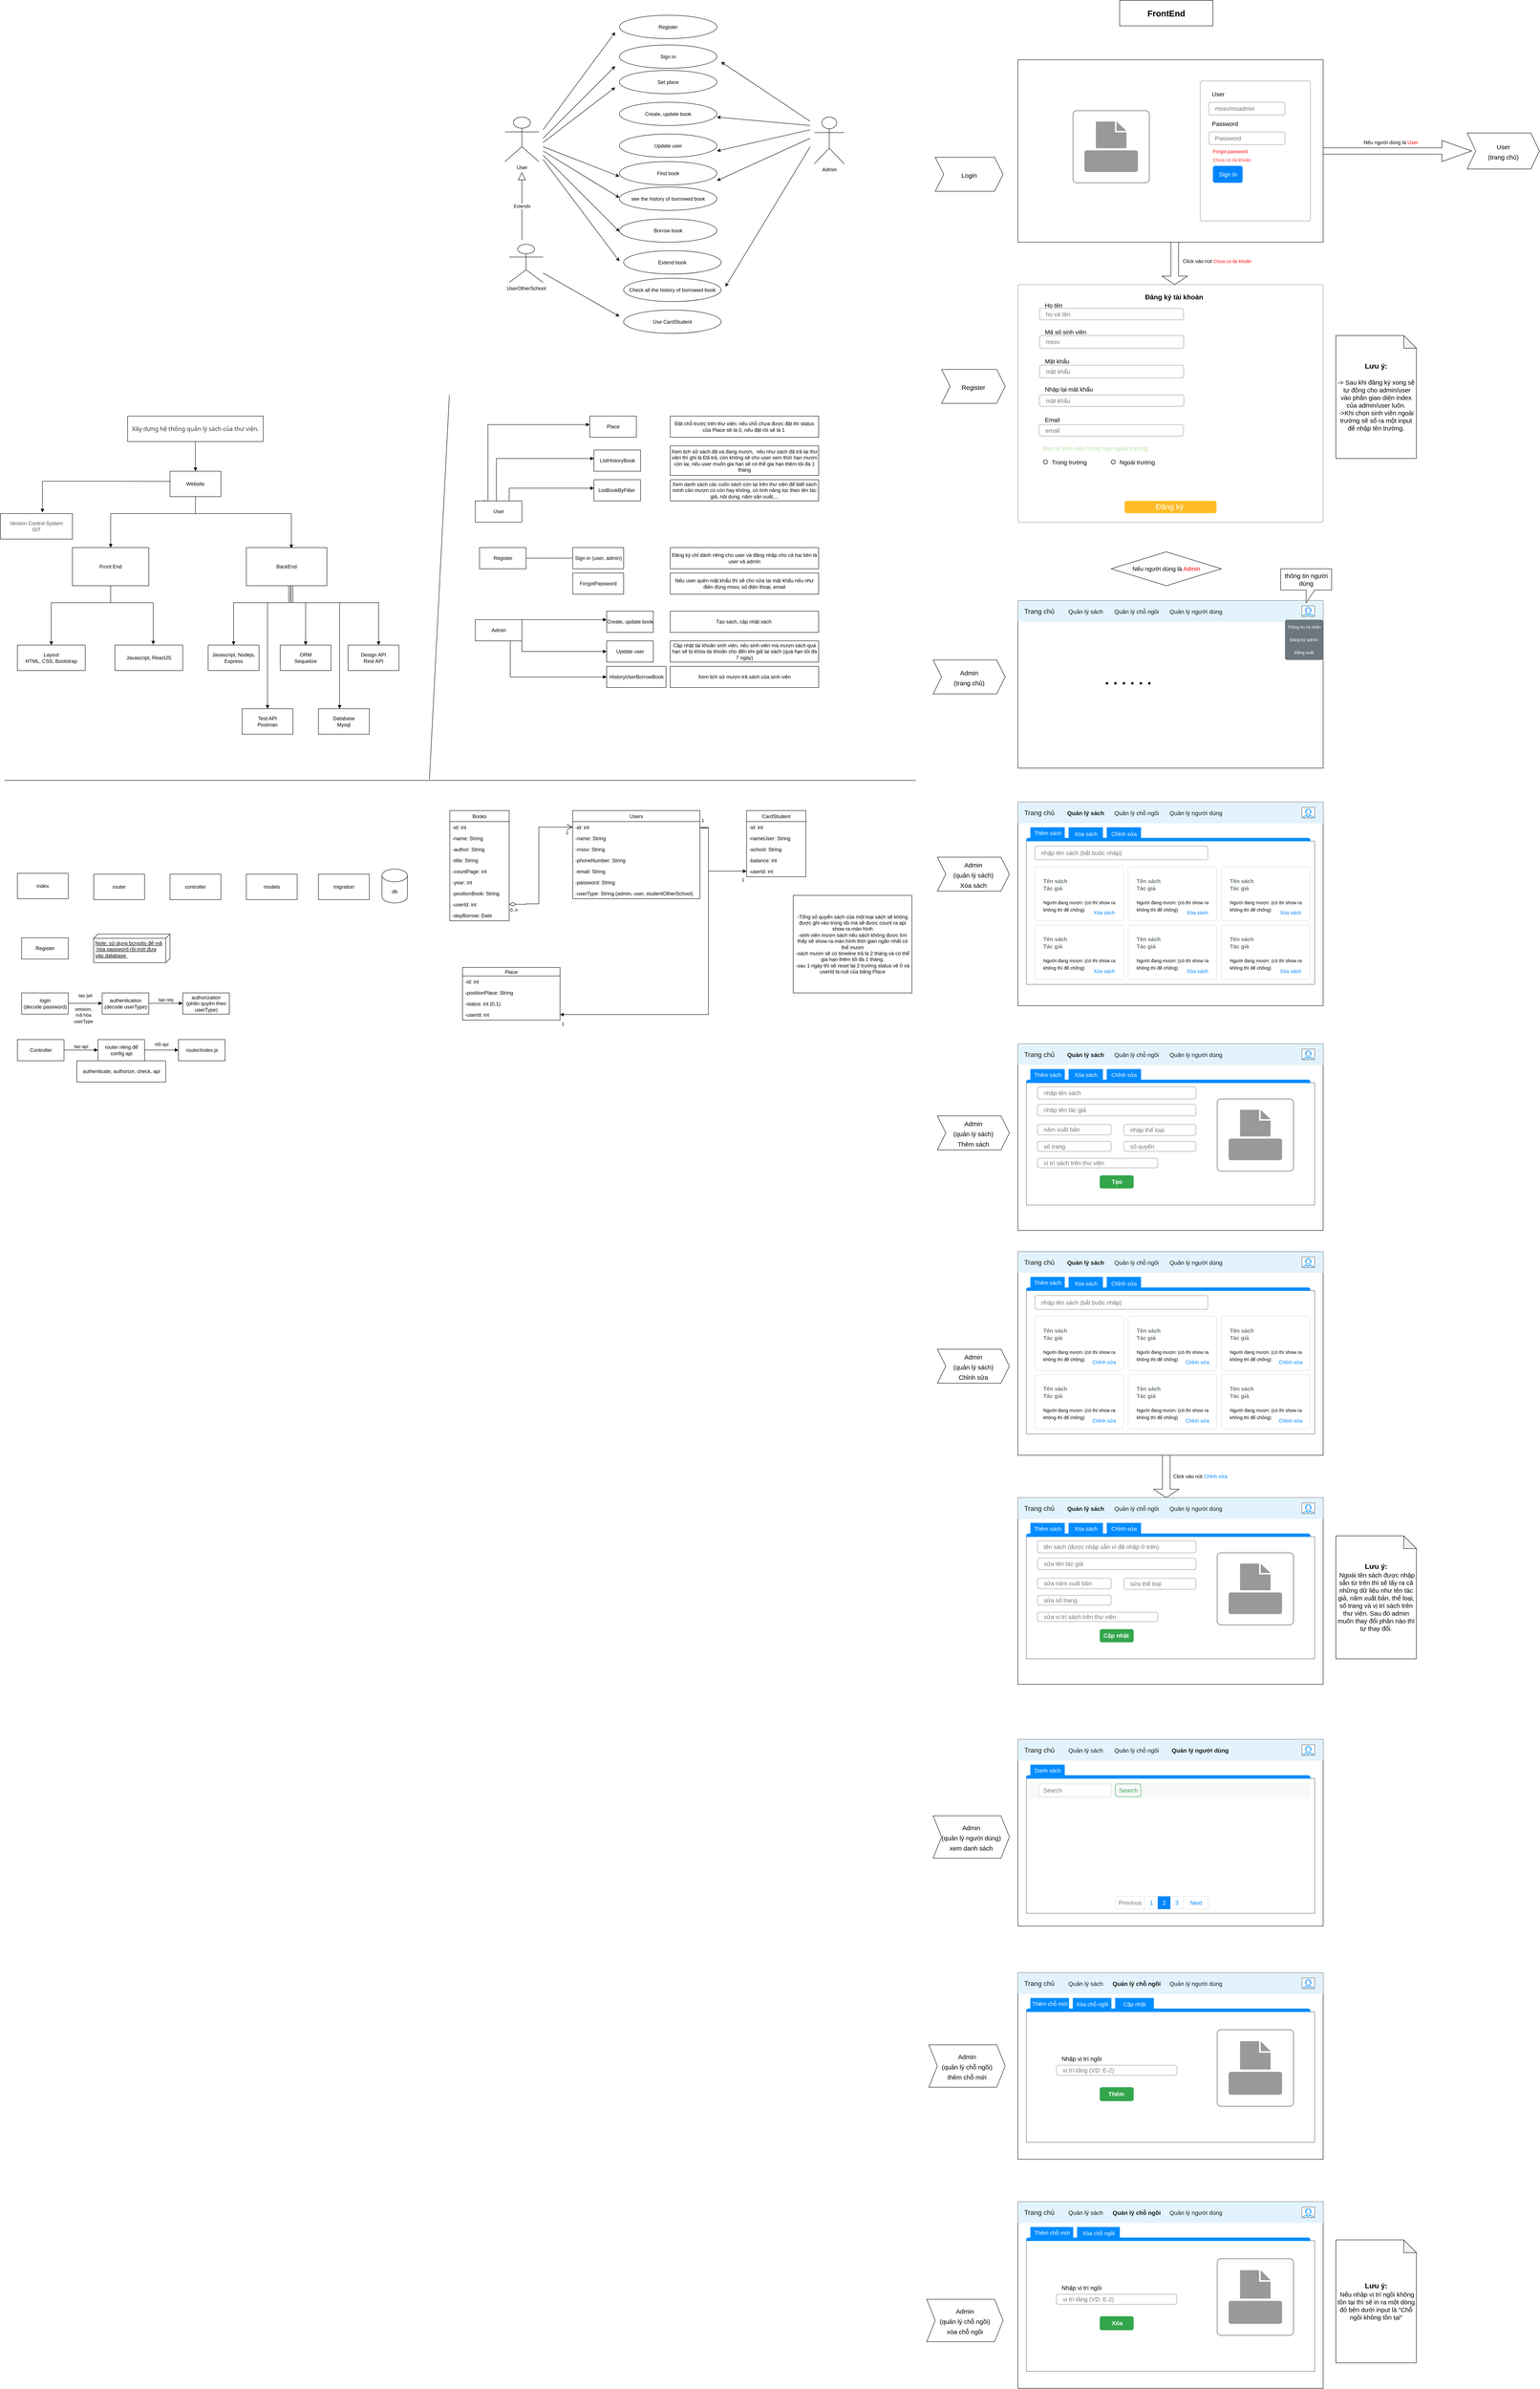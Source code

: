 <mxfile>
    <diagram id="i-t45R0P4q4NNxCHWem7" name="Trang-1">
        <mxGraphModel dx="2467" dy="2595" grid="1" gridSize="10" guides="1" tooltips="1" connect="1" arrows="1" fold="1" page="1" pageScale="1" pageWidth="1100" pageHeight="1700" math="0" shadow="0">
            <root>
                <mxCell id="0"/>
                <mxCell id="1" parent="0"/>
                <mxCell id="PMNBnTn1wtBaRZHs1nPm-1" value="Register" style="html=1;" parent="1" vertex="1">
                    <mxGeometry x="70" y="360" width="110" height="50" as="geometry"/>
                </mxCell>
                <mxCell id="PMNBnTn1wtBaRZHs1nPm-2" value="Sign in (user, admin)" style="html=1;" parent="1" vertex="1">
                    <mxGeometry x="290" y="360" width="120" height="50" as="geometry"/>
                </mxCell>
                <mxCell id="PMNBnTn1wtBaRZHs1nPm-3" value="" style="line;strokeWidth=1;fillColor=none;align=left;verticalAlign=middle;spacingTop=-1;spacingLeft=3;spacingRight=3;rotatable=0;labelPosition=right;points=[];portConstraint=eastwest;strokeColor=inherit;" parent="1" vertex="1">
                    <mxGeometry x="180" y="381" width="110" height="8" as="geometry"/>
                </mxCell>
                <mxCell id="PMNBnTn1wtBaRZHs1nPm-4" value="ListBookByFilter&amp;nbsp;" style="html=1;" parent="1" vertex="1">
                    <mxGeometry x="340" y="200" width="110" height="50" as="geometry"/>
                </mxCell>
                <mxCell id="PMNBnTn1wtBaRZHs1nPm-8" value="Admin" style="html=1;" parent="1" vertex="1">
                    <mxGeometry x="60" y="530" width="110" height="50" as="geometry"/>
                </mxCell>
                <mxCell id="PMNBnTn1wtBaRZHs1nPm-9" value="User" style="html=1;" parent="1" vertex="1">
                    <mxGeometry x="60" y="250" width="110" height="50" as="geometry"/>
                </mxCell>
                <mxCell id="PMNBnTn1wtBaRZHs1nPm-11" value="" style="endArrow=block;endFill=1;html=1;edgeStyle=orthogonalEdgeStyle;align=left;verticalAlign=top;rounded=0;" parent="1" edge="1">
                    <mxGeometry x="-1" relative="1" as="geometry">
                        <mxPoint x="170" y="250" as="sourcePoint"/>
                        <mxPoint x="340" y="220" as="targetPoint"/>
                        <Array as="points">
                            <mxPoint x="140" y="250"/>
                            <mxPoint x="140" y="220"/>
                            <mxPoint x="300" y="220"/>
                        </Array>
                    </mxGeometry>
                </mxCell>
                <mxCell id="PMNBnTn1wtBaRZHs1nPm-14" value="Create, update book" style="html=1;" parent="1" vertex="1">
                    <mxGeometry x="370" y="510" width="110" height="50" as="geometry"/>
                </mxCell>
                <mxCell id="PMNBnTn1wtBaRZHs1nPm-16" value="Update user" style="html=1;" parent="1" vertex="1">
                    <mxGeometry x="370" y="580" width="110" height="50" as="geometry"/>
                </mxCell>
                <mxCell id="PMNBnTn1wtBaRZHs1nPm-17" value="" style="endArrow=block;endFill=1;html=1;edgeStyle=orthogonalEdgeStyle;align=left;verticalAlign=top;rounded=0;exitX=1;exitY=0.75;exitDx=0;exitDy=0;entryX=0;entryY=0.5;entryDx=0;entryDy=0;" parent="1" source="PMNBnTn1wtBaRZHs1nPm-8" target="PMNBnTn1wtBaRZHs1nPm-16" edge="1">
                    <mxGeometry x="-1" relative="1" as="geometry">
                        <mxPoint x="200" y="500" as="sourcePoint"/>
                        <mxPoint x="360" y="600" as="targetPoint"/>
                        <Array as="points">
                            <mxPoint x="170" y="605"/>
                        </Array>
                    </mxGeometry>
                </mxCell>
                <mxCell id="PMNBnTn1wtBaRZHs1nPm-22" value="" style="line;strokeWidth=1;fillColor=none;align=left;verticalAlign=middle;spacingTop=-1;spacingLeft=3;spacingRight=3;rotatable=0;labelPosition=right;points=[];portConstraint=eastwest;strokeColor=inherit;" parent="1" vertex="1">
                    <mxGeometry x="-1050" y="900" width="2150" height="18" as="geometry"/>
                </mxCell>
                <mxCell id="PMNBnTn1wtBaRZHs1nPm-23" value="Books" style="swimlane;fontStyle=0;childLayout=stackLayout;horizontal=1;startSize=26;fillColor=none;horizontalStack=0;resizeParent=1;resizeParentMax=0;resizeLast=0;collapsible=1;marginBottom=0;" parent="1" vertex="1">
                    <mxGeometry y="980" width="140" height="260" as="geometry"/>
                </mxCell>
                <mxCell id="PMNBnTn1wtBaRZHs1nPm-24" value="-id:  int" style="text;strokeColor=none;fillColor=none;align=left;verticalAlign=top;spacingLeft=4;spacingRight=4;overflow=hidden;rotatable=0;points=[[0,0.5],[1,0.5]];portConstraint=eastwest;" parent="PMNBnTn1wtBaRZHs1nPm-23" vertex="1">
                    <mxGeometry y="26" width="140" height="26" as="geometry"/>
                </mxCell>
                <mxCell id="PMNBnTn1wtBaRZHs1nPm-25" value="-name: String" style="text;strokeColor=none;fillColor=none;align=left;verticalAlign=top;spacingLeft=4;spacingRight=4;overflow=hidden;rotatable=0;points=[[0,0.5],[1,0.5]];portConstraint=eastwest;" parent="PMNBnTn1wtBaRZHs1nPm-23" vertex="1">
                    <mxGeometry y="52" width="140" height="26" as="geometry"/>
                </mxCell>
                <mxCell id="PMNBnTn1wtBaRZHs1nPm-26" value="-author: String" style="text;strokeColor=none;fillColor=none;align=left;verticalAlign=top;spacingLeft=4;spacingRight=4;overflow=hidden;rotatable=0;points=[[0,0.5],[1,0.5]];portConstraint=eastwest;" parent="PMNBnTn1wtBaRZHs1nPm-23" vertex="1">
                    <mxGeometry y="78" width="140" height="26" as="geometry"/>
                </mxCell>
                <mxCell id="PMNBnTn1wtBaRZHs1nPm-27" value="-title: String" style="text;strokeColor=none;fillColor=none;align=left;verticalAlign=top;spacingLeft=4;spacingRight=4;overflow=hidden;rotatable=0;points=[[0,0.5],[1,0.5]];portConstraint=eastwest;" parent="PMNBnTn1wtBaRZHs1nPm-23" vertex="1">
                    <mxGeometry y="104" width="140" height="26" as="geometry"/>
                </mxCell>
                <mxCell id="PMNBnTn1wtBaRZHs1nPm-28" value="-countPage: int" style="text;strokeColor=none;fillColor=none;align=left;verticalAlign=top;spacingLeft=4;spacingRight=4;overflow=hidden;rotatable=0;points=[[0,0.5],[1,0.5]];portConstraint=eastwest;" parent="PMNBnTn1wtBaRZHs1nPm-23" vertex="1">
                    <mxGeometry y="130" width="140" height="26" as="geometry"/>
                </mxCell>
                <mxCell id="PMNBnTn1wtBaRZHs1nPm-29" value="-year: int&#10;" style="text;strokeColor=none;fillColor=none;align=left;verticalAlign=top;spacingLeft=4;spacingRight=4;overflow=hidden;rotatable=0;points=[[0,0.5],[1,0.5]];portConstraint=eastwest;" parent="PMNBnTn1wtBaRZHs1nPm-23" vertex="1">
                    <mxGeometry y="156" width="140" height="26" as="geometry"/>
                </mxCell>
                <mxCell id="PMNBnTn1wtBaRZHs1nPm-31" value="-positionBook: String" style="text;strokeColor=none;fillColor=none;align=left;verticalAlign=top;spacingLeft=4;spacingRight=4;overflow=hidden;rotatable=0;points=[[0,0.5],[1,0.5]];portConstraint=eastwest;" parent="PMNBnTn1wtBaRZHs1nPm-23" vertex="1">
                    <mxGeometry y="182" width="140" height="26" as="geometry"/>
                </mxCell>
                <mxCell id="sz2PVV6rExKH-MHVUiy9-4" value="-userId: int" style="text;strokeColor=none;fillColor=none;align=left;verticalAlign=top;spacingLeft=4;spacingRight=4;overflow=hidden;rotatable=0;points=[[0,0.5],[1,0.5]];portConstraint=eastwest;" parent="PMNBnTn1wtBaRZHs1nPm-23" vertex="1">
                    <mxGeometry y="208" width="140" height="26" as="geometry"/>
                </mxCell>
                <mxCell id="PMNBnTn1wtBaRZHs1nPm-44" value="-dayBorrow: Date" style="text;strokeColor=none;fillColor=none;align=left;verticalAlign=top;spacingLeft=4;spacingRight=4;overflow=hidden;rotatable=0;points=[[0,0.5],[1,0.5]];portConstraint=eastwest;" parent="PMNBnTn1wtBaRZHs1nPm-23" vertex="1">
                    <mxGeometry y="234" width="140" height="26" as="geometry"/>
                </mxCell>
                <mxCell id="PMNBnTn1wtBaRZHs1nPm-32" value="Users" style="swimlane;fontStyle=0;childLayout=stackLayout;horizontal=1;startSize=26;fillColor=none;horizontalStack=0;resizeParent=1;resizeParentMax=0;resizeLast=0;collapsible=1;marginBottom=0;" parent="1" vertex="1">
                    <mxGeometry x="290" y="980" width="300" height="208" as="geometry"/>
                </mxCell>
                <mxCell id="PMNBnTn1wtBaRZHs1nPm-33" value="-id: int" style="text;strokeColor=none;fillColor=none;align=left;verticalAlign=top;spacingLeft=4;spacingRight=4;overflow=hidden;rotatable=0;points=[[0,0.5],[1,0.5]];portConstraint=eastwest;" parent="PMNBnTn1wtBaRZHs1nPm-32" vertex="1">
                    <mxGeometry y="26" width="300" height="26" as="geometry"/>
                </mxCell>
                <mxCell id="PMNBnTn1wtBaRZHs1nPm-34" value="-name: String" style="text;strokeColor=none;fillColor=none;align=left;verticalAlign=top;spacingLeft=4;spacingRight=4;overflow=hidden;rotatable=0;points=[[0,0.5],[1,0.5]];portConstraint=eastwest;" parent="PMNBnTn1wtBaRZHs1nPm-32" vertex="1">
                    <mxGeometry y="52" width="300" height="26" as="geometry"/>
                </mxCell>
                <mxCell id="PMNBnTn1wtBaRZHs1nPm-35" value="-mssv: String" style="text;strokeColor=none;fillColor=none;align=left;verticalAlign=top;spacingLeft=4;spacingRight=4;overflow=hidden;rotatable=0;points=[[0,0.5],[1,0.5]];portConstraint=eastwest;" parent="PMNBnTn1wtBaRZHs1nPm-32" vertex="1">
                    <mxGeometry y="78" width="300" height="26" as="geometry"/>
                </mxCell>
                <mxCell id="PMNBnTn1wtBaRZHs1nPm-36" value="-phoneNumber: String" style="text;strokeColor=none;fillColor=none;align=left;verticalAlign=top;spacingLeft=4;spacingRight=4;overflow=hidden;rotatable=0;points=[[0,0.5],[1,0.5]];portConstraint=eastwest;" parent="PMNBnTn1wtBaRZHs1nPm-32" vertex="1">
                    <mxGeometry y="104" width="300" height="26" as="geometry"/>
                </mxCell>
                <mxCell id="PMNBnTn1wtBaRZHs1nPm-37" value="-email: String" style="text;strokeColor=none;fillColor=none;align=left;verticalAlign=top;spacingLeft=4;spacingRight=4;overflow=hidden;rotatable=0;points=[[0,0.5],[1,0.5]];portConstraint=eastwest;" parent="PMNBnTn1wtBaRZHs1nPm-32" vertex="1">
                    <mxGeometry y="130" width="300" height="26" as="geometry"/>
                </mxCell>
                <mxCell id="PMNBnTn1wtBaRZHs1nPm-38" value="-password: String " style="text;strokeColor=none;fillColor=none;align=left;verticalAlign=top;spacingLeft=4;spacingRight=4;overflow=hidden;rotatable=0;points=[[0,0.5],[1,0.5]];portConstraint=eastwest;" parent="PMNBnTn1wtBaRZHs1nPm-32" vertex="1">
                    <mxGeometry y="156" width="300" height="26" as="geometry"/>
                </mxCell>
                <mxCell id="PMNBnTn1wtBaRZHs1nPm-39" value="-userType: String (admin, user, studentOtherSchool)" style="text;strokeColor=none;fillColor=none;align=left;verticalAlign=top;spacingLeft=4;spacingRight=4;overflow=hidden;rotatable=0;points=[[0,0.5],[1,0.5]];portConstraint=eastwest;" parent="PMNBnTn1wtBaRZHs1nPm-32" vertex="1">
                    <mxGeometry y="182" width="300" height="26" as="geometry"/>
                </mxCell>
                <mxCell id="PMNBnTn1wtBaRZHs1nPm-42" value="" style="endArrow=block;endFill=1;html=1;edgeStyle=orthogonalEdgeStyle;align=left;verticalAlign=top;rounded=0;" parent="1" edge="1">
                    <mxGeometry x="-1" relative="1" as="geometry">
                        <mxPoint x="170" y="530" as="sourcePoint"/>
                        <mxPoint x="370" y="530" as="targetPoint"/>
                        <Array as="points">
                            <mxPoint x="330" y="530"/>
                            <mxPoint x="330" y="530"/>
                        </Array>
                    </mxGeometry>
                </mxCell>
                <mxCell id="PMNBnTn1wtBaRZHs1nPm-45" value="Place" style="swimlane;fontStyle=0;childLayout=stackLayout;horizontal=1;startSize=20;fillColor=none;horizontalStack=0;resizeParent=1;resizeParentMax=0;resizeLast=0;collapsible=1;marginBottom=0;" parent="1" vertex="1">
                    <mxGeometry x="30" y="1350" width="230" height="124" as="geometry"/>
                </mxCell>
                <mxCell id="PMNBnTn1wtBaRZHs1nPm-46" value="-id: int" style="text;strokeColor=none;fillColor=none;align=left;verticalAlign=top;spacingLeft=4;spacingRight=4;overflow=hidden;rotatable=0;points=[[0,0.5],[1,0.5]];portConstraint=eastwest;" parent="PMNBnTn1wtBaRZHs1nPm-45" vertex="1">
                    <mxGeometry y="20" width="230" height="26" as="geometry"/>
                </mxCell>
                <mxCell id="PMNBnTn1wtBaRZHs1nPm-47" value="-positionPlace: String" style="text;strokeColor=none;fillColor=none;align=left;verticalAlign=top;spacingLeft=4;spacingRight=4;overflow=hidden;rotatable=0;points=[[0,0.5],[1,0.5]];portConstraint=eastwest;" parent="PMNBnTn1wtBaRZHs1nPm-45" vertex="1">
                    <mxGeometry y="46" width="230" height="26" as="geometry"/>
                </mxCell>
                <mxCell id="PMNBnTn1wtBaRZHs1nPm-48" value="-status: int (0,1)" style="text;strokeColor=none;fillColor=none;align=left;verticalAlign=top;spacingLeft=4;spacingRight=4;overflow=hidden;rotatable=0;points=[[0,0.5],[1,0.5]];portConstraint=eastwest;" parent="PMNBnTn1wtBaRZHs1nPm-45" vertex="1">
                    <mxGeometry y="72" width="230" height="26" as="geometry"/>
                </mxCell>
                <mxCell id="sz2PVV6rExKH-MHVUiy9-19" value="-userId: int" style="text;strokeColor=none;fillColor=none;align=left;verticalAlign=top;spacingLeft=4;spacingRight=4;overflow=hidden;rotatable=0;points=[[0,0.5],[1,0.5]];portConstraint=eastwest;" parent="PMNBnTn1wtBaRZHs1nPm-45" vertex="1">
                    <mxGeometry y="98" width="230" height="26" as="geometry"/>
                </mxCell>
                <mxCell id="sz2PVV6rExKH-MHVUiy9-1" value="" style="endArrow=open;html=1;endSize=12;startArrow=diamondThin;startSize=14;startFill=0;edgeStyle=orthogonalEdgeStyle;rounded=0;entryX=0;entryY=0.5;entryDx=0;entryDy=0;exitX=1;exitY=0.5;exitDx=0;exitDy=0;" parent="1" source="sz2PVV6rExKH-MHVUiy9-4" target="PMNBnTn1wtBaRZHs1nPm-33" edge="1">
                    <mxGeometry x="0.016" relative="1" as="geometry">
                        <mxPoint x="180" y="1180" as="sourcePoint"/>
                        <mxPoint x="210" y="980" as="targetPoint"/>
                        <Array as="points">
                            <mxPoint x="180" y="1201"/>
                            <mxPoint x="180" y="1200"/>
                            <mxPoint x="210" y="1200"/>
                            <mxPoint x="210" y="1019"/>
                        </Array>
                        <mxPoint as="offset"/>
                    </mxGeometry>
                </mxCell>
                <mxCell id="sz2PVV6rExKH-MHVUiy9-2" value="0..n" style="edgeLabel;resizable=0;html=1;align=left;verticalAlign=top;" parent="sz2PVV6rExKH-MHVUiy9-1" connectable="0" vertex="1">
                    <mxGeometry x="-1" relative="1" as="geometry"/>
                </mxCell>
                <mxCell id="sz2PVV6rExKH-MHVUiy9-3" value="1" style="edgeLabel;resizable=0;html=1;align=right;verticalAlign=top;" parent="sz2PVV6rExKH-MHVUiy9-1" connectable="0" vertex="1">
                    <mxGeometry x="1" relative="1" as="geometry">
                        <mxPoint x="-10" as="offset"/>
                    </mxGeometry>
                </mxCell>
                <mxCell id="sz2PVV6rExKH-MHVUiy9-5" value="ListHistoryBook" style="html=1;" parent="1" vertex="1">
                    <mxGeometry x="340" y="130" width="110" height="50" as="geometry"/>
                </mxCell>
                <mxCell id="sz2PVV6rExKH-MHVUiy9-6" value="HistoryUserBorrowBook" style="html=1;" parent="1" vertex="1">
                    <mxGeometry x="370" y="640" width="140" height="50" as="geometry"/>
                </mxCell>
                <mxCell id="sz2PVV6rExKH-MHVUiy9-10" value="" style="endArrow=block;endFill=1;html=1;edgeStyle=orthogonalEdgeStyle;align=left;verticalAlign=top;rounded=0;exitX=0.5;exitY=0;exitDx=0;exitDy=0;" parent="1" source="PMNBnTn1wtBaRZHs1nPm-9" edge="1">
                    <mxGeometry x="-1" y="25" relative="1" as="geometry">
                        <mxPoint x="120" y="240" as="sourcePoint"/>
                        <mxPoint x="340" y="150" as="targetPoint"/>
                        <Array as="points">
                            <mxPoint x="110" y="250"/>
                            <mxPoint x="110" y="150"/>
                        </Array>
                        <mxPoint x="15" y="-5" as="offset"/>
                    </mxGeometry>
                </mxCell>
                <mxCell id="sz2PVV6rExKH-MHVUiy9-12" value="" style="endArrow=block;endFill=1;html=1;edgeStyle=orthogonalEdgeStyle;align=left;verticalAlign=top;rounded=0;exitX=0.75;exitY=1;exitDx=0;exitDy=0;" parent="1" source="PMNBnTn1wtBaRZHs1nPm-8" edge="1">
                    <mxGeometry x="-1" relative="1" as="geometry">
                        <mxPoint x="80" y="470" as="sourcePoint"/>
                        <mxPoint x="370" y="665" as="targetPoint"/>
                        <Array as="points">
                            <mxPoint x="143" y="665"/>
                        </Array>
                    </mxGeometry>
                </mxCell>
                <mxCell id="sz2PVV6rExKH-MHVUiy9-13" value="Place" style="html=1;" parent="1" vertex="1">
                    <mxGeometry x="330" y="50" width="110" height="50" as="geometry"/>
                </mxCell>
                <mxCell id="sz2PVV6rExKH-MHVUiy9-14" value="" style="endArrow=block;endFill=1;html=1;edgeStyle=orthogonalEdgeStyle;align=left;verticalAlign=top;rounded=0;exitX=0.193;exitY=-0.044;exitDx=0;exitDy=0;exitPerimeter=0;" parent="1" source="PMNBnTn1wtBaRZHs1nPm-9" edge="1">
                    <mxGeometry x="-1" relative="1" as="geometry">
                        <mxPoint x="115" y="172.5" as="sourcePoint"/>
                        <mxPoint x="330" y="70" as="targetPoint"/>
                        <Array as="points">
                            <mxPoint x="81" y="250"/>
                            <mxPoint x="90" y="250"/>
                            <mxPoint x="90" y="70"/>
                        </Array>
                    </mxGeometry>
                </mxCell>
                <mxCell id="sz2PVV6rExKH-MHVUiy9-15" value="" style="endArrow=block;endFill=1;html=1;edgeStyle=orthogonalEdgeStyle;align=left;verticalAlign=top;rounded=0;entryX=1;entryY=0.5;entryDx=0;entryDy=0;exitX=1;exitY=0.5;exitDx=0;exitDy=0;" parent="1" source="PMNBnTn1wtBaRZHs1nPm-33" target="sz2PVV6rExKH-MHVUiy9-19" edge="1">
                    <mxGeometry x="-0.903" y="10" relative="1" as="geometry">
                        <mxPoint x="520" y="1020" as="sourcePoint"/>
                        <mxPoint x="310" y="1400" as="targetPoint"/>
                        <Array as="points">
                            <mxPoint x="590" y="1020"/>
                            <mxPoint x="610" y="1020"/>
                            <mxPoint x="610" y="1461"/>
                        </Array>
                        <mxPoint as="offset"/>
                    </mxGeometry>
                </mxCell>
                <mxCell id="sz2PVV6rExKH-MHVUiy9-20" value="1" style="edgeLabel;resizable=0;html=1;align=right;verticalAlign=top;" parent="1" connectable="0" vertex="1">
                    <mxGeometry x="600" y="990" as="geometry"/>
                </mxCell>
                <mxCell id="sz2PVV6rExKH-MHVUiy9-21" value="1" style="edgeLabel;resizable=0;html=1;align=right;verticalAlign=top;" parent="1" connectable="0" vertex="1">
                    <mxGeometry x="270" y="1470" as="geometry"/>
                </mxCell>
                <mxCell id="wgvQ3o1FkacQmC9o5JXv-1" value="Front End" style="rounded=0;whiteSpace=wrap;html=1;" parent="1" vertex="1">
                    <mxGeometry x="-890" y="360" width="180" height="90" as="geometry"/>
                </mxCell>
                <mxCell id="wgvQ3o1FkacQmC9o5JXv-3" value="BackEnd" style="rounded=0;whiteSpace=wrap;html=1;" parent="1" vertex="1">
                    <mxGeometry x="-480" y="360" width="190" height="90" as="geometry"/>
                </mxCell>
                <mxCell id="wgvQ3o1FkacQmC9o5JXv-4" value="&lt;span style=&quot;color: rgb(52, 52, 52); font-family: &amp;quot;Segoe UI&amp;quot;, &amp;quot;Helvetica Neue&amp;quot;, &amp;quot;Droid Sans&amp;quot;, Arial, Tahoma, Geneva, sans-serif; font-size: 14px; text-align: right; background-color: rgb(255, 255, 255);&quot;&gt;Xây dựng hệ thống quản lý sách của thư viện.&lt;/span&gt;" style="rounded=0;whiteSpace=wrap;html=1;" parent="1" vertex="1">
                    <mxGeometry x="-760" y="50" width="320" height="60" as="geometry"/>
                </mxCell>
                <mxCell id="wgvQ3o1FkacQmC9o5JXv-5" value="Website" style="rounded=0;whiteSpace=wrap;html=1;" parent="1" vertex="1">
                    <mxGeometry x="-660" y="180" width="120" height="60" as="geometry"/>
                </mxCell>
                <mxCell id="wgvQ3o1FkacQmC9o5JXv-6" value="" style="endArrow=block;endFill=1;html=1;edgeStyle=orthogonalEdgeStyle;align=left;verticalAlign=top;rounded=0;entryX=0.5;entryY=0;entryDx=0;entryDy=0;exitX=0.5;exitY=1;exitDx=0;exitDy=0;" parent="1" source="wgvQ3o1FkacQmC9o5JXv-4" target="wgvQ3o1FkacQmC9o5JXv-5" edge="1">
                    <mxGeometry x="-1" relative="1" as="geometry">
                        <mxPoint x="-920" y="150" as="sourcePoint"/>
                        <mxPoint x="-760" y="150" as="targetPoint"/>
                    </mxGeometry>
                </mxCell>
                <mxCell id="wgvQ3o1FkacQmC9o5JXv-8" value="" style="endArrow=block;endFill=1;html=1;edgeStyle=orthogonalEdgeStyle;align=left;verticalAlign=top;rounded=0;exitX=0.5;exitY=1;exitDx=0;exitDy=0;entryX=0.5;entryY=0;entryDx=0;entryDy=0;" parent="1" source="wgvQ3o1FkacQmC9o5JXv-5" target="wgvQ3o1FkacQmC9o5JXv-1" edge="1">
                    <mxGeometry x="-1" relative="1" as="geometry">
                        <mxPoint x="-750" y="120" as="sourcePoint"/>
                        <mxPoint x="-960" y="280" as="targetPoint"/>
                        <Array as="points">
                            <mxPoint x="-760" y="280"/>
                            <mxPoint x="-960" y="280"/>
                        </Array>
                    </mxGeometry>
                </mxCell>
                <mxCell id="wgvQ3o1FkacQmC9o5JXv-9" value="" style="endArrow=block;endFill=1;html=1;edgeStyle=orthogonalEdgeStyle;align=left;verticalAlign=top;rounded=0;entryX=0.559;entryY=0.02;entryDx=0;entryDy=0;entryPerimeter=0;exitX=0.5;exitY=1;exitDx=0;exitDy=0;" parent="1" source="wgvQ3o1FkacQmC9o5JXv-5" target="wgvQ3o1FkacQmC9o5JXv-3" edge="1">
                    <mxGeometry x="-1" relative="1" as="geometry">
                        <mxPoint x="-760" y="250" as="sourcePoint"/>
                        <mxPoint x="-570" y="300" as="targetPoint"/>
                        <Array as="points">
                            <mxPoint x="-600" y="280"/>
                            <mxPoint x="-374" y="280"/>
                        </Array>
                    </mxGeometry>
                </mxCell>
                <mxCell id="wgvQ3o1FkacQmC9o5JXv-10" value="Đặt chỗ trước trên thư viện: nếu chỗ chưa được đặt thì status của Place sẽ là 0, nếu đặt rồi sẽ là 1&amp;nbsp;" style="rounded=0;whiteSpace=wrap;html=1;" parent="1" vertex="1">
                    <mxGeometry x="520" y="50" width="350" height="50" as="geometry"/>
                </mxCell>
                <mxCell id="wgvQ3o1FkacQmC9o5JXv-11" value="Xem lịch sử sách đã và đang mượn,&amp;nbsp; nếu như sách đã trả lại thư viện thì ghi là Đã trả, còn không sẽ cho user xem thời hạn mượn còn lại, nếu user muốn gia hạn sẽ có thể gia hạn thêm tối đa 1 tháng" style="rounded=0;whiteSpace=wrap;html=1;" parent="1" vertex="1">
                    <mxGeometry x="520" y="120" width="350" height="70" as="geometry"/>
                </mxCell>
                <mxCell id="wgvQ3o1FkacQmC9o5JXv-12" value="Xem danh sách các cuốn sách còn lại trên thư viện để biết sách mình cần mượn có còn hay không, có tính năng lọc theo tên tác giả, nội dung, năm sản xuất,..." style="rounded=0;whiteSpace=wrap;html=1;" parent="1" vertex="1">
                    <mxGeometry x="520" y="200" width="350" height="50" as="geometry"/>
                </mxCell>
                <mxCell id="wgvQ3o1FkacQmC9o5JXv-13" value="Đăng ký chỉ dành riêng cho user và đăng nhập cho cả hai bên là user và admin" style="rounded=0;whiteSpace=wrap;html=1;" parent="1" vertex="1">
                    <mxGeometry x="520" y="360" width="350" height="50" as="geometry"/>
                </mxCell>
                <mxCell id="wgvQ3o1FkacQmC9o5JXv-15" value="Tạo sách, cập nhật sách&amp;nbsp;" style="rounded=0;whiteSpace=wrap;html=1;" parent="1" vertex="1">
                    <mxGeometry x="520" y="510" width="350" height="50" as="geometry"/>
                </mxCell>
                <mxCell id="wgvQ3o1FkacQmC9o5JXv-16" value="Cập nhật tài khoản sinh viên, nếu sinh viên mà mượn sách quá hạn sẽ bị khóa tài khoản cho đến khi giả lại sách (quá hạn tối đa 7 ngày)" style="rounded=0;whiteSpace=wrap;html=1;" parent="1" vertex="1">
                    <mxGeometry x="520" y="580" width="350" height="50" as="geometry"/>
                </mxCell>
                <mxCell id="wgvQ3o1FkacQmC9o5JXv-18" value="Xem lịch sử mượn trả sách của sinh viên" style="rounded=0;whiteSpace=wrap;html=1;" parent="1" vertex="1">
                    <mxGeometry x="520" y="640" width="350" height="50" as="geometry"/>
                </mxCell>
                <mxCell id="wgvQ3o1FkacQmC9o5JXv-21" value="Layout&lt;br&gt;HTML, CSS, Bootstrap" style="rounded=0;whiteSpace=wrap;html=1;" parent="1" vertex="1">
                    <mxGeometry x="-1020" y="590" width="160" height="60" as="geometry"/>
                </mxCell>
                <mxCell id="wgvQ3o1FkacQmC9o5JXv-22" value="" style="endArrow=block;endFill=1;html=1;edgeStyle=orthogonalEdgeStyle;align=left;verticalAlign=top;rounded=0;exitX=0.5;exitY=1;exitDx=0;exitDy=0;" parent="1" edge="1">
                    <mxGeometry x="-1" relative="1" as="geometry">
                        <mxPoint x="-800" y="450" as="sourcePoint"/>
                        <mxPoint x="-940" y="590" as="targetPoint"/>
                        <Array as="points">
                            <mxPoint x="-800" y="490"/>
                            <mxPoint x="-940" y="490"/>
                            <mxPoint x="-940" y="570"/>
                        </Array>
                    </mxGeometry>
                </mxCell>
                <mxCell id="wgvQ3o1FkacQmC9o5JXv-23" value="Javascript, ReactJS" style="rounded=0;whiteSpace=wrap;html=1;" parent="1" vertex="1">
                    <mxGeometry x="-790" y="590" width="160" height="60" as="geometry"/>
                </mxCell>
                <mxCell id="wgvQ3o1FkacQmC9o5JXv-27" value="" style="endArrow=block;endFill=1;html=1;edgeStyle=orthogonalEdgeStyle;align=left;verticalAlign=top;rounded=0;entryX=0.565;entryY=-0.023;entryDx=0;entryDy=0;entryPerimeter=0;" parent="1" target="wgvQ3o1FkacQmC9o5JXv-23" edge="1">
                    <mxGeometry x="-0.895" y="20" relative="1" as="geometry">
                        <mxPoint x="-800" y="460" as="sourcePoint"/>
                        <mxPoint x="-720" y="550" as="targetPoint"/>
                        <Array as="points">
                            <mxPoint x="-800" y="490"/>
                            <mxPoint x="-700" y="490"/>
                        </Array>
                        <mxPoint as="offset"/>
                    </mxGeometry>
                </mxCell>
                <mxCell id="wgvQ3o1FkacQmC9o5JXv-29" value="Javascript, Nodejs, Express" style="rounded=0;whiteSpace=wrap;html=1;" parent="1" vertex="1">
                    <mxGeometry x="-570" y="590" width="120" height="60" as="geometry"/>
                </mxCell>
                <mxCell id="wgvQ3o1FkacQmC9o5JXv-30" value="ORM&lt;br&gt;Sequelize" style="rounded=0;whiteSpace=wrap;html=1;" parent="1" vertex="1">
                    <mxGeometry x="-400" y="590" width="120" height="60" as="geometry"/>
                </mxCell>
                <mxCell id="wgvQ3o1FkacQmC9o5JXv-31" value="Design API&lt;br&gt;Rest API" style="rounded=0;whiteSpace=wrap;html=1;" parent="1" vertex="1">
                    <mxGeometry x="-240" y="590" width="120" height="60" as="geometry"/>
                </mxCell>
                <mxCell id="wgvQ3o1FkacQmC9o5JXv-32" value="" style="endArrow=block;endFill=1;html=1;edgeStyle=orthogonalEdgeStyle;align=left;verticalAlign=top;rounded=0;entryX=0.5;entryY=0;entryDx=0;entryDy=0;exitX=0.545;exitY=1.011;exitDx=0;exitDy=0;exitPerimeter=0;" parent="1" source="wgvQ3o1FkacQmC9o5JXv-3" target="wgvQ3o1FkacQmC9o5JXv-29" edge="1">
                    <mxGeometry x="-1" relative="1" as="geometry">
                        <mxPoint x="-690" y="480" as="sourcePoint"/>
                        <mxPoint x="-530" y="480" as="targetPoint"/>
                        <Array as="points">
                            <mxPoint x="-376" y="490"/>
                            <mxPoint x="-510" y="490"/>
                        </Array>
                    </mxGeometry>
                </mxCell>
                <mxCell id="wgvQ3o1FkacQmC9o5JXv-34" value="" style="endArrow=block;endFill=1;html=1;edgeStyle=orthogonalEdgeStyle;align=left;verticalAlign=top;rounded=0;entryX=0.5;entryY=0;entryDx=0;entryDy=0;" parent="1" target="wgvQ3o1FkacQmC9o5JXv-30" edge="1">
                    <mxGeometry x="-1" relative="1" as="geometry">
                        <mxPoint x="-374" y="450" as="sourcePoint"/>
                        <mxPoint x="-530" y="480" as="targetPoint"/>
                        <Array as="points">
                            <mxPoint x="-374" y="490"/>
                            <mxPoint x="-340" y="490"/>
                        </Array>
                    </mxGeometry>
                </mxCell>
                <mxCell id="wgvQ3o1FkacQmC9o5JXv-36" value="" style="endArrow=block;endFill=1;html=1;edgeStyle=orthogonalEdgeStyle;align=left;verticalAlign=top;rounded=0;" parent="1" edge="1">
                    <mxGeometry x="-1" relative="1" as="geometry">
                        <mxPoint x="-360" y="450" as="sourcePoint"/>
                        <mxPoint x="-168" y="590" as="targetPoint"/>
                        <Array as="points">
                            <mxPoint x="-370" y="450"/>
                            <mxPoint x="-370" y="490"/>
                            <mxPoint x="-168" y="490"/>
                        </Array>
                    </mxGeometry>
                </mxCell>
                <mxCell id="wgvQ3o1FkacQmC9o5JXv-38" value="Test API&lt;br&gt;Postman" style="rounded=0;whiteSpace=wrap;html=1;" parent="1" vertex="1">
                    <mxGeometry x="-490" y="740" width="120" height="60" as="geometry"/>
                </mxCell>
                <mxCell id="wgvQ3o1FkacQmC9o5JXv-39" value="&lt;span style=&quot;color: rgb(77, 81, 86); font-family: arial, sans-serif; text-align: left; background-color: rgb(255, 255, 255);&quot;&gt;&lt;font style=&quot;font-size: 12px;&quot;&gt;Version Control System&lt;/font&gt;&lt;br&gt;&lt;font style=&quot;font-size: 12px;&quot;&gt;GIT&lt;/font&gt;&lt;br&gt;&lt;/span&gt;" style="rounded=0;whiteSpace=wrap;html=1;" parent="1" vertex="1">
                    <mxGeometry x="-1060" y="280" width="170" height="60" as="geometry"/>
                </mxCell>
                <mxCell id="wgvQ3o1FkacQmC9o5JXv-40" value="" style="endArrow=block;endFill=1;html=1;edgeStyle=orthogonalEdgeStyle;align=left;verticalAlign=top;rounded=0;exitX=0.01;exitY=0.397;exitDx=0;exitDy=0;exitPerimeter=0;entryX=0.583;entryY=-0.043;entryDx=0;entryDy=0;entryPerimeter=0;" parent="1" source="wgvQ3o1FkacQmC9o5JXv-5" target="wgvQ3o1FkacQmC9o5JXv-39" edge="1">
                    <mxGeometry x="-1" y="14" relative="1" as="geometry">
                        <mxPoint x="-790" y="160" as="sourcePoint"/>
                        <mxPoint x="-1040" y="220" as="targetPoint"/>
                        <Array as="points">
                            <mxPoint x="-961" y="204"/>
                        </Array>
                        <mxPoint x="-4" y="-10" as="offset"/>
                    </mxGeometry>
                </mxCell>
                <mxCell id="wgvQ3o1FkacQmC9o5JXv-42" value="Database&lt;br&gt;Mysql" style="rounded=0;whiteSpace=wrap;html=1;fontSize=12;" parent="1" vertex="1">
                    <mxGeometry x="-310" y="740" width="120" height="60" as="geometry"/>
                </mxCell>
                <mxCell id="wgvQ3o1FkacQmC9o5JXv-43" value="" style="endArrow=block;endFill=1;html=1;edgeStyle=orthogonalEdgeStyle;align=left;verticalAlign=top;rounded=0;fontSize=12;exitX=0.5;exitY=1;exitDx=0;exitDy=0;" parent="1" source="wgvQ3o1FkacQmC9o5JXv-3" target="wgvQ3o1FkacQmC9o5JXv-38" edge="1">
                    <mxGeometry x="-1" relative="1" as="geometry">
                        <mxPoint x="-380" y="460" as="sourcePoint"/>
                        <mxPoint x="-310" y="640" as="targetPoint"/>
                        <Array as="points">
                            <mxPoint x="-380" y="450"/>
                            <mxPoint x="-380" y="490"/>
                            <mxPoint x="-430" y="490"/>
                        </Array>
                    </mxGeometry>
                </mxCell>
                <mxCell id="wgvQ3o1FkacQmC9o5JXv-45" value="" style="endArrow=block;endFill=1;html=1;edgeStyle=orthogonalEdgeStyle;align=left;verticalAlign=top;rounded=0;fontSize=12;entryX=0.417;entryY=0;entryDx=0;entryDy=0;entryPerimeter=0;" parent="1" target="wgvQ3o1FkacQmC9o5JXv-42" edge="1">
                    <mxGeometry x="-1" relative="1" as="geometry">
                        <mxPoint x="-370" y="454" as="sourcePoint"/>
                        <mxPoint x="-260" y="720" as="targetPoint"/>
                        <Array as="points">
                            <mxPoint x="-370" y="490"/>
                            <mxPoint x="-260" y="490"/>
                        </Array>
                    </mxGeometry>
                </mxCell>
                <mxCell id="wgvQ3o1FkacQmC9o5JXv-47" value="ForgotPassword" style="rounded=0;whiteSpace=wrap;html=1;fontSize=12;" parent="1" vertex="1">
                    <mxGeometry x="290" y="420" width="120" height="50" as="geometry"/>
                </mxCell>
                <mxCell id="wgvQ3o1FkacQmC9o5JXv-49" value="Nếu user quên mật khẩu thì sẽ cho sửa lại mật khẩu nếu như điền đúng mssv, số điện thoại, email" style="rounded=0;whiteSpace=wrap;html=1;" parent="1" vertex="1">
                    <mxGeometry x="520" y="420" width="350" height="50" as="geometry"/>
                </mxCell>
                <mxCell id="uZuEM_bw6iPWwp2u1Iur-1" value="" style="endArrow=none;html=1;rounded=0;exitX=0.466;exitY=0.389;exitDx=0;exitDy=0;exitPerimeter=0;" parent="1" source="PMNBnTn1wtBaRZHs1nPm-22" edge="1">
                    <mxGeometry width="50" height="50" relative="1" as="geometry">
                        <mxPoint x="-160" y="750" as="sourcePoint"/>
                        <mxPoint x="-1" as="targetPoint"/>
                    </mxGeometry>
                </mxCell>
                <mxCell id="XsTKVomyEp_vysgjA1EA-1" value="CardStudent" style="swimlane;fontStyle=0;childLayout=stackLayout;horizontal=1;startSize=26;fillColor=none;horizontalStack=0;resizeParent=1;resizeParentMax=0;resizeLast=0;collapsible=1;marginBottom=0;" parent="1" vertex="1">
                    <mxGeometry x="700" y="980" width="140" height="156" as="geometry"/>
                </mxCell>
                <mxCell id="XsTKVomyEp_vysgjA1EA-2" value="-id: int" style="text;strokeColor=none;fillColor=none;align=left;verticalAlign=top;spacingLeft=4;spacingRight=4;overflow=hidden;rotatable=0;points=[[0,0.5],[1,0.5]];portConstraint=eastwest;" parent="XsTKVomyEp_vysgjA1EA-1" vertex="1">
                    <mxGeometry y="26" width="140" height="26" as="geometry"/>
                </mxCell>
                <mxCell id="XsTKVomyEp_vysgjA1EA-3" value="-nameUser:  String" style="text;strokeColor=none;fillColor=none;align=left;verticalAlign=top;spacingLeft=4;spacingRight=4;overflow=hidden;rotatable=0;points=[[0,0.5],[1,0.5]];portConstraint=eastwest;" parent="XsTKVomyEp_vysgjA1EA-1" vertex="1">
                    <mxGeometry y="52" width="140" height="26" as="geometry"/>
                </mxCell>
                <mxCell id="XsTKVomyEp_vysgjA1EA-4" value="-school: String" style="text;strokeColor=none;fillColor=none;align=left;verticalAlign=top;spacingLeft=4;spacingRight=4;overflow=hidden;rotatable=0;points=[[0,0.5],[1,0.5]];portConstraint=eastwest;" parent="XsTKVomyEp_vysgjA1EA-1" vertex="1">
                    <mxGeometry y="78" width="140" height="26" as="geometry"/>
                </mxCell>
                <mxCell id="XsTKVomyEp_vysgjA1EA-5" value="-balance: int" style="text;strokeColor=none;fillColor=none;align=left;verticalAlign=top;spacingLeft=4;spacingRight=4;overflow=hidden;rotatable=0;points=[[0,0.5],[1,0.5]];portConstraint=eastwest;" parent="XsTKVomyEp_vysgjA1EA-1" vertex="1">
                    <mxGeometry y="104" width="140" height="26" as="geometry"/>
                </mxCell>
                <mxCell id="XsTKVomyEp_vysgjA1EA-6" value="-userId: int" style="text;strokeColor=none;fillColor=none;align=left;verticalAlign=top;spacingLeft=4;spacingRight=4;overflow=hidden;rotatable=0;points=[[0,0.5],[1,0.5]];portConstraint=eastwest;" parent="XsTKVomyEp_vysgjA1EA-1" vertex="1">
                    <mxGeometry y="130" width="140" height="26" as="geometry"/>
                </mxCell>
                <mxCell id="XsTKVomyEp_vysgjA1EA-11" value="" style="endArrow=block;endFill=1;html=1;edgeStyle=orthogonalEdgeStyle;align=left;verticalAlign=top;rounded=0;exitX=1;exitY=0.5;exitDx=0;exitDy=0;entryX=0;entryY=0.5;entryDx=0;entryDy=0;" parent="1" target="XsTKVomyEp_vysgjA1EA-6" edge="1">
                    <mxGeometry x="-0.903" y="10" relative="1" as="geometry">
                        <mxPoint x="590" y="1019.5" as="sourcePoint"/>
                        <mxPoint x="670" y="1140" as="targetPoint"/>
                        <Array as="points">
                            <mxPoint x="590" y="1021"/>
                            <mxPoint x="610" y="1021"/>
                            <mxPoint x="610" y="1123"/>
                        </Array>
                        <mxPoint as="offset"/>
                    </mxGeometry>
                </mxCell>
                <mxCell id="XsTKVomyEp_vysgjA1EA-12" value="1" style="edgeLabel;resizable=0;html=1;align=right;verticalAlign=top;" parent="1" connectable="0" vertex="1">
                    <mxGeometry x="695" y="1130" as="geometry"/>
                </mxCell>
                <mxCell id="XsTKVomyEp_vysgjA1EA-13" value="-Tổng số quyển sách của một loại sách sẽ không được ghi vào trong db mà sẽ được count ra api show ra màn hình&lt;br&gt;-sinh viên mượn sách nếu sách không được tìm thấy sẽ show ra màn hình thời gian ngắn nhất có thể mượn&lt;br&gt;-sách mượn sẽ có timeline trả là 2 tháng và có thể gia hạn thêm tối đa 1 tháng.&lt;br&gt;-sau 1 ngày thì sẽ reset lại 2 trường status về 0 và userId là null của bảng Place" style="rounded=0;whiteSpace=wrap;html=1;" parent="1" vertex="1">
                    <mxGeometry x="810" y="1180" width="280" height="230" as="geometry"/>
                </mxCell>
                <mxCell id="J5_ubwYrpImXxwMJO44a-1" value="index" style="rounded=0;whiteSpace=wrap;html=1;" parent="1" vertex="1">
                    <mxGeometry x="-1020" y="1128" width="120" height="60" as="geometry"/>
                </mxCell>
                <mxCell id="J5_ubwYrpImXxwMJO44a-2" value="router" style="rounded=0;whiteSpace=wrap;html=1;" parent="1" vertex="1">
                    <mxGeometry x="-840" y="1130" width="120" height="60" as="geometry"/>
                </mxCell>
                <mxCell id="J5_ubwYrpImXxwMJO44a-3" value="controller" style="rounded=0;whiteSpace=wrap;html=1;" parent="1" vertex="1">
                    <mxGeometry x="-660" y="1130" width="120" height="60" as="geometry"/>
                </mxCell>
                <mxCell id="J5_ubwYrpImXxwMJO44a-4" value="migration" style="rounded=0;whiteSpace=wrap;html=1;" parent="1" vertex="1">
                    <mxGeometry x="-310" y="1130" width="120" height="60" as="geometry"/>
                </mxCell>
                <mxCell id="J5_ubwYrpImXxwMJO44a-5" value="models" style="rounded=0;whiteSpace=wrap;html=1;" parent="1" vertex="1">
                    <mxGeometry x="-480" y="1130" width="120" height="60" as="geometry"/>
                </mxCell>
                <mxCell id="J5_ubwYrpImXxwMJO44a-6" value="db" style="shape=cylinder3;whiteSpace=wrap;html=1;boundedLbl=1;backgroundOutline=1;size=15;" parent="1" vertex="1">
                    <mxGeometry x="-160" y="1118" width="60" height="80" as="geometry"/>
                </mxCell>
                <mxCell id="5y8kFZeuz5u2EM3Kr_l1-4" value="tạo jwt" style="html=1;verticalAlign=bottom;endArrow=block;rounded=0;" parent="1" edge="1">
                    <mxGeometry y="10" width="80" relative="1" as="geometry">
                        <mxPoint x="-900" y="1434.5" as="sourcePoint"/>
                        <mxPoint x="-820" y="1434.5" as="targetPoint"/>
                        <mxPoint as="offset"/>
                    </mxGeometry>
                </mxCell>
                <mxCell id="5y8kFZeuz5u2EM3Kr_l1-5" value="login&lt;br&gt;(decode password)" style="html=1;" parent="1" vertex="1">
                    <mxGeometry x="-1010" y="1410" width="110" height="50" as="geometry"/>
                </mxCell>
                <mxCell id="5y8kFZeuz5u2EM3Kr_l1-6" value="authentication&lt;br&gt;(decode userType)" style="html=1;" parent="1" vertex="1">
                    <mxGeometry x="-820" y="1410" width="110" height="50" as="geometry"/>
                </mxCell>
                <mxCell id="5y8kFZeuz5u2EM3Kr_l1-7" value="&lt;div style=&quot;text-align: center;&quot;&gt;&lt;span style=&quot;font-size: 11px; background-color: rgb(255, 255, 255);&quot;&gt;session, mã hóa userType&lt;/span&gt;&lt;/div&gt;" style="text;whiteSpace=wrap;html=1;" parent="1" vertex="1">
                    <mxGeometry x="-890" y="1434" width="50" height="40" as="geometry"/>
                </mxCell>
                <mxCell id="5y8kFZeuz5u2EM3Kr_l1-9" value="authorization&lt;br&gt;(phân quyền theo &lt;br&gt;userType)" style="html=1;" parent="1" vertex="1">
                    <mxGeometry x="-630" y="1410" width="110" height="50" as="geometry"/>
                </mxCell>
                <mxCell id="5y8kFZeuz5u2EM3Kr_l1-10" value="tạo req" style="html=1;verticalAlign=bottom;endArrow=block;rounded=0;" parent="1" edge="1">
                    <mxGeometry width="80" relative="1" as="geometry">
                        <mxPoint x="-710" y="1434.5" as="sourcePoint"/>
                        <mxPoint x="-630" y="1434.5" as="targetPoint"/>
                    </mxGeometry>
                </mxCell>
                <mxCell id="5y8kFZeuz5u2EM3Kr_l1-11" value="Register" style="html=1;" parent="1" vertex="1">
                    <mxGeometry x="-1010" y="1280" width="110" height="50" as="geometry"/>
                </mxCell>
                <mxCell id="5y8kFZeuz5u2EM3Kr_l1-12" value="Note: sử dụng bcryptjs để mã&lt;br&gt;&amp;nbsp;hóa password rồi mới đưa &lt;br&gt;vào database&amp;nbsp;" style="verticalAlign=top;align=left;spacingTop=8;spacingLeft=2;spacingRight=12;shape=cube;size=10;direction=south;fontStyle=4;html=1;" parent="1" vertex="1">
                    <mxGeometry x="-840" y="1271.25" width="180" height="67.5" as="geometry"/>
                </mxCell>
                <mxCell id="5y8kFZeuz5u2EM3Kr_l1-13" value="Controller" style="html=1;" parent="1" vertex="1">
                    <mxGeometry x="-1020" y="1520" width="110" height="50" as="geometry"/>
                </mxCell>
                <mxCell id="5y8kFZeuz5u2EM3Kr_l1-14" value="tạo api" style="html=1;verticalAlign=bottom;endArrow=block;rounded=0;" parent="1" edge="1">
                    <mxGeometry width="80" relative="1" as="geometry">
                        <mxPoint x="-910" y="1544.62" as="sourcePoint"/>
                        <mxPoint x="-830" y="1544.62" as="targetPoint"/>
                    </mxGeometry>
                </mxCell>
                <mxCell id="5y8kFZeuz5u2EM3Kr_l1-15" value="router riêng để &lt;br&gt;config api" style="html=1;" parent="1" vertex="1">
                    <mxGeometry x="-830" y="1520" width="110" height="50" as="geometry"/>
                </mxCell>
                <mxCell id="5y8kFZeuz5u2EM3Kr_l1-16" value="router/index.js" style="html=1;" parent="1" vertex="1">
                    <mxGeometry x="-640" y="1520" width="110" height="50" as="geometry"/>
                </mxCell>
                <mxCell id="5y8kFZeuz5u2EM3Kr_l1-17" value="nối api" style="html=1;verticalAlign=bottom;endArrow=block;rounded=0;" parent="1" edge="1">
                    <mxGeometry y="5" width="80" relative="1" as="geometry">
                        <mxPoint x="-720" y="1544.62" as="sourcePoint"/>
                        <mxPoint x="-640" y="1544.62" as="targetPoint"/>
                        <mxPoint as="offset"/>
                    </mxGeometry>
                </mxCell>
                <mxCell id="5y8kFZeuz5u2EM3Kr_l1-18" value="authenticate, authorize, check, api" style="html=1;" parent="1" vertex="1">
                    <mxGeometry x="-880" y="1570" width="210" height="50" as="geometry"/>
                </mxCell>
                <mxCell id="SKqaYKTq5XklxY5YzmF5-1" value="&lt;b&gt;&lt;font style=&quot;font-size: 20px;&quot;&gt;FrontEnd&lt;/font&gt;&lt;/b&gt;" style="rounded=0;whiteSpace=wrap;html=1;" parent="1" vertex="1">
                    <mxGeometry x="1580" y="-930" width="220" height="60" as="geometry"/>
                </mxCell>
                <mxCell id="SKqaYKTq5XklxY5YzmF5-3" value="&lt;font style=&quot;font-size: 15px;&quot;&gt;Admin&lt;br&gt;(trang chủ)&lt;br&gt;&lt;/font&gt;" style="shape=step;perimeter=stepPerimeter;whiteSpace=wrap;html=1;fixedSize=1;fontSize=20;" parent="1" vertex="1">
                    <mxGeometry x="1140" y="625" width="170" height="80" as="geometry"/>
                </mxCell>
                <mxCell id="SKqaYKTq5XklxY5YzmF5-18" value="&lt;span style=&quot;font-size: 15px;&quot;&gt;Login&lt;/span&gt;" style="shape=step;perimeter=stepPerimeter;whiteSpace=wrap;html=1;fixedSize=1;fontSize=20;" parent="1" vertex="1">
                    <mxGeometry x="1145" y="-560" width="160" height="80" as="geometry"/>
                </mxCell>
                <mxCell id="SKqaYKTq5XklxY5YzmF5-21" value="" style="swimlane;startSize=0;fontSize=15;" parent="1" vertex="1">
                    <mxGeometry x="1340" y="485" width="720" height="395" as="geometry"/>
                </mxCell>
                <mxCell id="SKqaYKTq5XklxY5YzmF5-58" value="Trang chủ" style="html=1;shadow=0;dashed=0;fillColor=#E3F3FD;strokeColor=none;fontSize=16;fontColor=#161819;align=left;spacing=15;" parent="SKqaYKTq5XklxY5YzmF5-21" vertex="1">
                    <mxGeometry width="720" height="50" as="geometry"/>
                </mxCell>
                <mxCell id="SKqaYKTq5XklxY5YzmF5-59" value="Quản lý sách" style="fillColor=none;strokeColor=none;fontSize=14;fontColor=#161819;align=center;" parent="SKqaYKTq5XklxY5YzmF5-58" vertex="1">
                    <mxGeometry width="100" height="50" relative="1" as="geometry">
                        <mxPoint x="110" as="offset"/>
                    </mxGeometry>
                </mxCell>
                <mxCell id="SKqaYKTq5XklxY5YzmF5-53" value="" style="verticalLabelPosition=bottom;shadow=0;dashed=0;align=center;html=1;verticalAlign=top;strokeWidth=1;shape=mxgraph.mockup.containers.userMale;strokeColor=#666666;strokeColor2=#008cff;fontSize=15;" parent="SKqaYKTq5XklxY5YzmF5-58" vertex="1">
                    <mxGeometry x="670" y="12.5" width="30" height="25" as="geometry"/>
                </mxCell>
                <mxCell id="SKqaYKTq5XklxY5YzmF5-89" value="Quản lý chỗ ngồi" style="fillColor=none;strokeColor=none;fontSize=14;fontColor=#161819;align=center;" parent="SKqaYKTq5XklxY5YzmF5-58" vertex="1">
                    <mxGeometry x="230" width="100" height="50" as="geometry"/>
                </mxCell>
                <mxCell id="SKqaYKTq5XklxY5YzmF5-90" value="Quản lý người dùng" style="fillColor=none;strokeColor=none;fontSize=14;fontColor=#161819;align=center;" parent="SKqaYKTq5XklxY5YzmF5-58" vertex="1">
                    <mxGeometry x="370" width="100" height="50" as="geometry"/>
                </mxCell>
                <mxCell id="SKqaYKTq5XklxY5YzmF5-92" value="" style="html=1;shadow=0;dashed=0;shape=mxgraph.bootstrap.rrect;rSize=5;strokeColor=none;html=1;whiteSpace=wrap;fillColor=#6C767D;fontColor=#ffffff;sketch=0;fontSize=15;" parent="SKqaYKTq5XklxY5YzmF5-21" vertex="1">
                    <mxGeometry x="630" y="45" width="90" height="95" as="geometry"/>
                </mxCell>
                <mxCell id="SKqaYKTq5XklxY5YzmF5-93" value="&lt;font style=&quot;font-size: 10px;&quot;&gt;Thông tin cá nhân&lt;/font&gt;" style="strokeColor=inherit;fillColor=inherit;gradientColor=inherit;fontColor=inherit;html=1;shadow=0;dashed=0;shape=mxgraph.bootstrap.topButton;rSize=5;perimeter=none;whiteSpace=wrap;resizeWidth=1;sketch=0;fontSize=15;" parent="SKqaYKTq5XklxY5YzmF5-92" vertex="1">
                    <mxGeometry width="90" height="30" relative="1" as="geometry"/>
                </mxCell>
                <mxCell id="SKqaYKTq5XklxY5YzmF5-94" value="&lt;font style=&quot;font-size: 10px;&quot;&gt;Đăng ký admin&lt;/font&gt;" style="strokeColor=inherit;fillColor=inherit;gradientColor=inherit;fontColor=inherit;html=1;shadow=0;dashed=0;perimeter=none;whiteSpace=wrap;resizeWidth=1;sketch=0;fontSize=15;" parent="SKqaYKTq5XklxY5YzmF5-92" vertex="1">
                    <mxGeometry width="90" height="30" relative="1" as="geometry">
                        <mxPoint y="30" as="offset"/>
                    </mxGeometry>
                </mxCell>
                <mxCell id="SKqaYKTq5XklxY5YzmF5-95" value="&lt;font style=&quot;font-size: 10px;&quot;&gt;Đăng xuất&lt;/font&gt;" style="strokeColor=inherit;fillColor=inherit;gradientColor=inherit;fontColor=inherit;html=1;shadow=0;dashed=0;perimeter=none;whiteSpace=wrap;resizeWidth=1;sketch=0;fontSize=15;" parent="SKqaYKTq5XklxY5YzmF5-92" vertex="1">
                    <mxGeometry width="90" height="30" relative="1" as="geometry">
                        <mxPoint y="60" as="offset"/>
                    </mxGeometry>
                </mxCell>
                <mxCell id="SKqaYKTq5XklxY5YzmF5-226" value="" style="shape=waypoint;sketch=0;fillStyle=solid;size=6;pointerEvents=1;points=[];fillColor=none;resizable=0;rotatable=0;perimeter=centerPerimeter;snapToPoint=1;fontSize=13;" parent="SKqaYKTq5XklxY5YzmF5-21" vertex="1">
                    <mxGeometry x="190" y="175" width="40" height="40" as="geometry"/>
                </mxCell>
                <mxCell id="SKqaYKTq5XklxY5YzmF5-260" value="" style="shape=waypoint;sketch=0;fillStyle=solid;size=6;pointerEvents=1;points=[];fillColor=none;resizable=0;rotatable=0;perimeter=centerPerimeter;snapToPoint=1;fontSize=13;" parent="SKqaYKTq5XklxY5YzmF5-21" vertex="1">
                    <mxGeometry x="210" y="175" width="40" height="40" as="geometry"/>
                </mxCell>
                <mxCell id="SKqaYKTq5XklxY5YzmF5-261" value="" style="shape=waypoint;sketch=0;fillStyle=solid;size=6;pointerEvents=1;points=[];fillColor=none;resizable=0;rotatable=0;perimeter=centerPerimeter;snapToPoint=1;fontSize=13;" parent="SKqaYKTq5XklxY5YzmF5-21" vertex="1">
                    <mxGeometry x="230" y="175" width="40" height="40" as="geometry"/>
                </mxCell>
                <mxCell id="SKqaYKTq5XklxY5YzmF5-262" value="" style="shape=waypoint;sketch=0;fillStyle=solid;size=6;pointerEvents=1;points=[];fillColor=none;resizable=0;rotatable=0;perimeter=centerPerimeter;snapToPoint=1;fontSize=13;" parent="SKqaYKTq5XklxY5YzmF5-21" vertex="1">
                    <mxGeometry x="250" y="175" width="40" height="40" as="geometry"/>
                </mxCell>
                <mxCell id="SKqaYKTq5XklxY5YzmF5-263" value="" style="shape=waypoint;sketch=0;fillStyle=solid;size=6;pointerEvents=1;points=[];fillColor=none;resizable=0;rotatable=0;perimeter=centerPerimeter;snapToPoint=1;fontSize=13;" parent="SKqaYKTq5XklxY5YzmF5-21" vertex="1">
                    <mxGeometry x="270" y="175" width="40" height="40" as="geometry"/>
                </mxCell>
                <mxCell id="SKqaYKTq5XklxY5YzmF5-264" value="" style="shape=waypoint;sketch=0;fillStyle=solid;size=6;pointerEvents=1;points=[];fillColor=none;resizable=0;rotatable=0;perimeter=centerPerimeter;snapToPoint=1;fontSize=13;" parent="SKqaYKTq5XklxY5YzmF5-21" vertex="1">
                    <mxGeometry x="290" y="175" width="40" height="40" as="geometry"/>
                </mxCell>
                <mxCell id="SKqaYKTq5XklxY5YzmF5-91" value="thông tin người dùng" style="shape=callout;whiteSpace=wrap;html=1;perimeter=calloutPerimeter;fontSize=15;" parent="1" vertex="1">
                    <mxGeometry x="1960" y="410" width="120" height="80" as="geometry"/>
                </mxCell>
                <mxCell id="SKqaYKTq5XklxY5YzmF5-111" value="" style="swimlane;startSize=0;fontSize=15;" parent="1" vertex="1">
                    <mxGeometry x="1340" y="-790" width="720" height="430" as="geometry"/>
                </mxCell>
                <mxCell id="SKqaYKTq5XklxY5YzmF5-119" value="" style="html=1;shadow=0;dashed=0;shape=mxgraph.bootstrap.rrect;rSize=5;fillColor=#ffffff;strokeColor=#999999;fontSize=15;" parent="SKqaYKTq5XklxY5YzmF5-111" vertex="1">
                    <mxGeometry x="430" y="50" width="260" height="330" as="geometry"/>
                </mxCell>
                <mxCell id="SKqaYKTq5XklxY5YzmF5-120" value="  User" style="fillColor=none;strokeColor=none;align=left;spacing=20;fontSize=14;" parent="SKqaYKTq5XklxY5YzmF5-119" vertex="1">
                    <mxGeometry width="220" height="40" relative="1" as="geometry">
                        <mxPoint y="10" as="offset"/>
                    </mxGeometry>
                </mxCell>
                <mxCell id="SKqaYKTq5XklxY5YzmF5-121" value="mssv/msadmin" style="html=1;shadow=0;dashed=0;shape=mxgraph.bootstrap.rrect;rSize=5;fillColor=none;strokeColor=#999999;align=left;spacing=15;fontSize=14;fontColor=#6C767D;" parent="SKqaYKTq5XklxY5YzmF5-119" vertex="1">
                    <mxGeometry width="180" height="30" relative="1" as="geometry">
                        <mxPoint x="20" y="50" as="offset"/>
                    </mxGeometry>
                </mxCell>
                <mxCell id="SKqaYKTq5XklxY5YzmF5-122" value="  Password" style="fillColor=none;strokeColor=none;align=left;spacing=20;fontSize=14;" parent="SKqaYKTq5XklxY5YzmF5-119" vertex="1">
                    <mxGeometry width="220" height="40" relative="1" as="geometry">
                        <mxPoint y="80" as="offset"/>
                    </mxGeometry>
                </mxCell>
                <mxCell id="SKqaYKTq5XklxY5YzmF5-123" value="Password" style="html=1;shadow=0;dashed=0;shape=mxgraph.bootstrap.rrect;rSize=5;fillColor=none;strokeColor=#999999;align=left;spacing=15;fontSize=14;fontColor=#6C767D;" parent="SKqaYKTq5XklxY5YzmF5-119" vertex="1">
                    <mxGeometry width="180" height="30" relative="1" as="geometry">
                        <mxPoint x="20" y="120" as="offset"/>
                    </mxGeometry>
                </mxCell>
                <mxCell id="SKqaYKTq5XklxY5YzmF5-124" value="Sign in" style="html=1;shadow=0;dashed=0;shape=mxgraph.bootstrap.rrect;rSize=5;fillColor=#0085FC;strokeColor=none;align=center;fontSize=14;fontColor=#FFFFFF;" parent="SKqaYKTq5XklxY5YzmF5-119" vertex="1">
                    <mxGeometry width="70" height="40" relative="1" as="geometry">
                        <mxPoint x="30" y="200" as="offset"/>
                    </mxGeometry>
                </mxCell>
                <mxCell id="SKqaYKTq5XklxY5YzmF5-125" value="&lt;span style=&quot;font-size: 11px;&quot;&gt;&lt;font color=&quot;#ff0000&quot;&gt;Forgot password&lt;/font&gt;&lt;/span&gt;" style="html=1;fillColor=none;strokeColor=none;align=left;spacing=20;fontSize=14;" parent="SKqaYKTq5XklxY5YzmF5-119" vertex="1">
                    <mxGeometry width="170" height="30" relative="1" as="geometry">
                        <mxPoint x="10" y="150" as="offset"/>
                    </mxGeometry>
                </mxCell>
                <mxCell id="SKqaYKTq5XklxY5YzmF5-126" style="edgeStyle=orthogonalEdgeStyle;rounded=0;orthogonalLoop=1;jettySize=auto;html=1;exitX=0.5;exitY=1;exitDx=0;exitDy=0;fontSize=15;" parent="SKqaYKTq5XklxY5YzmF5-119" source="SKqaYKTq5XklxY5YzmF5-125" target="SKqaYKTq5XklxY5YzmF5-125" edge="1">
                    <mxGeometry relative="1" as="geometry"/>
                </mxCell>
                <mxCell id="IpWGc1AUR3NceOaZnzQm-136" value="&lt;span style=&quot;font-size: 11px;&quot;&gt;&lt;font color=&quot;#ff3333&quot;&gt;Chưa có tài khoản&lt;/font&gt;&lt;/span&gt;" style="html=1;fillColor=none;strokeColor=none;align=left;spacing=20;fontSize=14;" parent="SKqaYKTq5XklxY5YzmF5-119" vertex="1">
                    <mxGeometry x="10" y="170" width="170" height="30" as="geometry"/>
                </mxCell>
                <mxCell id="SKqaYKTq5XklxY5YzmF5-127" value="" style="strokeColor=#999999;verticalLabelPosition=bottom;shadow=0;dashed=0;verticalAlign=top;strokeWidth=2;html=1;shape=mxgraph.mockup.misc.printIcon;fontSize=15;" parent="SKqaYKTq5XklxY5YzmF5-111" vertex="1">
                    <mxGeometry x="130" y="120" width="180" height="170" as="geometry"/>
                </mxCell>
                <mxCell id="SKqaYKTq5XklxY5YzmF5-128" value="" style="swimlane;startSize=0;fontSize=15;" parent="1" vertex="1">
                    <mxGeometry x="1340" y="960" width="720" height="480" as="geometry"/>
                </mxCell>
                <mxCell id="SKqaYKTq5XklxY5YzmF5-138" value="Trang chủ" style="html=1;shadow=0;dashed=0;fillColor=#E3F3FD;strokeColor=none;fontSize=16;fontColor=#161819;align=left;spacing=15;" parent="SKqaYKTq5XklxY5YzmF5-128" vertex="1">
                    <mxGeometry width="720" height="50" as="geometry"/>
                </mxCell>
                <mxCell id="SKqaYKTq5XklxY5YzmF5-139" value="Quản lý sách" style="fillColor=none;strokeColor=none;fontSize=14;fontColor=#161819;align=center;fontStyle=1" parent="SKqaYKTq5XklxY5YzmF5-138" vertex="1">
                    <mxGeometry width="100" height="50" relative="1" as="geometry">
                        <mxPoint x="110" as="offset"/>
                    </mxGeometry>
                </mxCell>
                <mxCell id="SKqaYKTq5XklxY5YzmF5-140" value="" style="verticalLabelPosition=bottom;shadow=0;dashed=0;align=center;html=1;verticalAlign=top;strokeWidth=1;shape=mxgraph.mockup.containers.userMale;strokeColor=#666666;strokeColor2=#008cff;fontSize=15;" parent="SKqaYKTq5XklxY5YzmF5-138" vertex="1">
                    <mxGeometry x="670" y="12.5" width="30" height="25" as="geometry"/>
                </mxCell>
                <mxCell id="SKqaYKTq5XklxY5YzmF5-141" value="Quản lý chỗ ngồi" style="fillColor=none;strokeColor=none;fontSize=14;fontColor=#161819;align=center;" parent="SKqaYKTq5XklxY5YzmF5-138" vertex="1">
                    <mxGeometry x="230" width="100" height="50" as="geometry"/>
                </mxCell>
                <mxCell id="SKqaYKTq5XklxY5YzmF5-142" value="Quản lý người dùng" style="fillColor=none;strokeColor=none;fontSize=14;fontColor=#161819;align=center;" parent="SKqaYKTq5XklxY5YzmF5-138" vertex="1">
                    <mxGeometry x="370" width="100" height="50" as="geometry"/>
                </mxCell>
                <mxCell id="SKqaYKTq5XklxY5YzmF5-137" value="&lt;font style=&quot;font-size: 15px;&quot;&gt;Admin&lt;br&gt;(quản lý sách)&lt;br&gt;Thêm sách&lt;br&gt;&lt;/font&gt;" style="shape=step;perimeter=stepPerimeter;whiteSpace=wrap;html=1;fixedSize=1;fontSize=20;" parent="1" vertex="1">
                    <mxGeometry x="1150" y="1700" width="170" height="80" as="geometry"/>
                </mxCell>
                <mxCell id="SKqaYKTq5XklxY5YzmF5-143" value="" style="strokeWidth=1;shadow=0;dashed=0;align=center;html=1;shape=mxgraph.mockup.containers.marginRect2;rectMarginTop=32;strokeColor=#666666;gradientColor=none;fontSize=10;" parent="1" vertex="1">
                    <mxGeometry x="1360" y="1020" width="680" height="370" as="geometry"/>
                </mxCell>
                <mxCell id="SKqaYKTq5XklxY5YzmF5-147" value="" style="strokeWidth=1;shadow=0;dashed=0;align=center;html=1;shape=mxgraph.mockup.containers.topButton;rSize=5;strokeColor=#008cff;fillColor=#008cff;gradientColor=none;resizeWidth=1;movable=0;deletable=1;fontSize=10;" parent="SKqaYKTq5XklxY5YzmF5-143" vertex="1">
                    <mxGeometry width="669.538" height="7" relative="1" as="geometry">
                        <mxPoint y="25" as="offset"/>
                    </mxGeometry>
                </mxCell>
                <mxCell id="SKqaYKTq5XklxY5YzmF5-145" value="&lt;font style=&quot;font-size: 13px;&quot;&gt;Thêm sách&lt;/font&gt;" style="strokeWidth=1;shadow=0;dashed=0;align=center;html=1;shape=mxgraph.mockup.containers.rrect;rSize=0;fontSize=17;fontColor=#ffffff;strokeColor=#008cff;fillColor=#008cff;" parent="SKqaYKTq5XklxY5YzmF5-143" vertex="1">
                    <mxGeometry width="80" height="25" relative="1" as="geometry">
                        <mxPoint x="10" as="offset"/>
                    </mxGeometry>
                </mxCell>
                <mxCell id="SKqaYKTq5XklxY5YzmF5-201" value="&lt;p style=&quot;line-height: 120%;&quot;&gt;nhập tên sách (bắt buộc nhập)&lt;/p&gt;" style="html=1;shadow=0;dashed=0;shape=mxgraph.bootstrap.rrect;rSize=5;fillColor=none;strokeColor=#999999;align=left;spacing=15;fontSize=14;fontColor=#6C767D;" parent="SKqaYKTq5XklxY5YzmF5-143" vertex="1">
                    <mxGeometry x="20" y="43.529" width="408" height="32.647" as="geometry"/>
                </mxCell>
                <mxCell id="SKqaYKTq5XklxY5YzmF5-205" value="&lt;font color=&quot;#6c767d&quot;&gt;&lt;b&gt;&lt;font style=&quot;&quot;&gt;&lt;font style=&quot;font-size: 13px;&quot;&gt;Tên sách&lt;/font&gt;&lt;br style=&quot;font-size: 10px&quot;&gt;&lt;font style=&quot;font-size: 13px;&quot;&gt;Tác giả&lt;br&gt;&lt;/font&gt;&lt;/font&gt;&lt;/b&gt;&lt;/font&gt;&lt;br style=&quot;font-size: 14px&quot;&gt;&lt;font style=&quot;font-size: 11px;&quot;&gt;Người đang mượn: (có thì show ra không thì để chống)&lt;/font&gt;" style="html=1;shadow=0;dashed=0;shape=mxgraph.bootstrap.rrect;rSize=5;strokeColor=#DFDFDF;html=1;whiteSpace=wrap;fillColor=#ffffff;fontColor=#000000;verticalAlign=top;align=left;spacing=20;fontSize=14;" parent="SKqaYKTq5XklxY5YzmF5-143" vertex="1">
                    <mxGeometry x="20" y="92.5" width="209.23" height="127.5" as="geometry"/>
                </mxCell>
                <mxCell id="SKqaYKTq5XklxY5YzmF5-206" value="&lt;font style=&quot;font-size: 12px;&quot;&gt;Xóa sách&lt;/font&gt;" style="html=1;shadow=0;dashed=0;shape=mxgraph.bootstrap.rrect;rSize=5;perimeter=none;whiteSpace=wrap;fillColor=none;strokeColor=none;fontColor=#0085FC;resizeWidth=1;fontSize=14;align=center;" parent="SKqaYKTq5XklxY5YzmF5-205" vertex="1">
                    <mxGeometry y="1" width="66.954" height="40" relative="1" as="geometry">
                        <mxPoint x="130" y="-40" as="offset"/>
                    </mxGeometry>
                </mxCell>
                <mxCell id="SKqaYKTq5XklxY5YzmF5-148" value="&lt;font style=&quot;font-size: 13px;&quot;&gt;Xóa sách&lt;/font&gt;" style="strokeWidth=1;shadow=0;dashed=0;align=center;html=1;shape=mxgraph.mockup.containers.rrect;rSize=0;fontSize=17;fontColor=#ffffff;strokeColor=#008cff;fillColor=#008cff;" parent="SKqaYKTq5XklxY5YzmF5-143" vertex="1">
                    <mxGeometry x="100" width="80" height="30" as="geometry"/>
                </mxCell>
                <mxCell id="SKqaYKTq5XklxY5YzmF5-149" value="&lt;span style=&quot;font-size: 13px;&quot;&gt;Chỉnh sửa&lt;/span&gt;" style="strokeWidth=1;shadow=0;dashed=0;align=center;html=1;shape=mxgraph.mockup.containers.rrect;rSize=0;fontSize=17;fontColor=#ffffff;strokeColor=#008cff;fillColor=#008cff;" parent="SKqaYKTq5XklxY5YzmF5-143" vertex="1">
                    <mxGeometry x="190" width="80" height="30" as="geometry"/>
                </mxCell>
                <mxCell id="SKqaYKTq5XklxY5YzmF5-275" value="&lt;font color=&quot;#6c767d&quot;&gt;&lt;b&gt;&lt;font style=&quot;&quot;&gt;&lt;font style=&quot;font-size: 13px;&quot;&gt;Tên sách&lt;/font&gt;&lt;br style=&quot;font-size: 10px&quot;&gt;&lt;font style=&quot;font-size: 13px;&quot;&gt;Tác giả&lt;br&gt;&lt;/font&gt;&lt;/font&gt;&lt;/b&gt;&lt;/font&gt;&lt;br style=&quot;font-size: 14px&quot;&gt;&lt;font style=&quot;font-size: 11px;&quot;&gt;Người đang mượn: (có thì show ra không thì để chống)&lt;/font&gt;" style="html=1;shadow=0;dashed=0;shape=mxgraph.bootstrap.rrect;rSize=5;strokeColor=#DFDFDF;html=1;whiteSpace=wrap;fillColor=#ffffff;fontColor=#000000;verticalAlign=top;align=left;spacing=20;fontSize=14;" parent="SKqaYKTq5XklxY5YzmF5-143" vertex="1">
                    <mxGeometry x="240" y="92.5" width="209.23" height="127.5" as="geometry"/>
                </mxCell>
                <mxCell id="SKqaYKTq5XklxY5YzmF5-276" value="&lt;font style=&quot;font-size: 12px;&quot;&gt;Xóa sách&lt;/font&gt;" style="html=1;shadow=0;dashed=0;shape=mxgraph.bootstrap.rrect;rSize=5;perimeter=none;whiteSpace=wrap;fillColor=none;strokeColor=none;fontColor=#0085FC;resizeWidth=1;fontSize=14;align=center;" parent="SKqaYKTq5XklxY5YzmF5-275" vertex="1">
                    <mxGeometry y="1" width="66.954" height="40" relative="1" as="geometry">
                        <mxPoint x="130" y="-40" as="offset"/>
                    </mxGeometry>
                </mxCell>
                <mxCell id="SKqaYKTq5XklxY5YzmF5-277" value="&lt;font color=&quot;#6c767d&quot;&gt;&lt;b&gt;&lt;font style=&quot;&quot;&gt;&lt;font style=&quot;font-size: 13px;&quot;&gt;Tên sách&lt;/font&gt;&lt;br style=&quot;font-size: 10px&quot;&gt;&lt;font style=&quot;font-size: 13px;&quot;&gt;Tác giả&lt;br&gt;&lt;/font&gt;&lt;/font&gt;&lt;/b&gt;&lt;/font&gt;&lt;br style=&quot;font-size: 14px&quot;&gt;&lt;font style=&quot;font-size: 11px;&quot;&gt;Người đang mượn: (có thì show ra không thì để chống)&lt;/font&gt;" style="html=1;shadow=0;dashed=0;shape=mxgraph.bootstrap.rrect;rSize=5;strokeColor=#DFDFDF;html=1;whiteSpace=wrap;fillColor=#ffffff;fontColor=#000000;verticalAlign=top;align=left;spacing=20;fontSize=14;" parent="SKqaYKTq5XklxY5YzmF5-143" vertex="1">
                    <mxGeometry x="460" y="92.5" width="209.23" height="127.5" as="geometry"/>
                </mxCell>
                <mxCell id="SKqaYKTq5XklxY5YzmF5-278" value="&lt;font style=&quot;font-size: 12px;&quot;&gt;Xóa sách&lt;/font&gt;" style="html=1;shadow=0;dashed=0;shape=mxgraph.bootstrap.rrect;rSize=5;perimeter=none;whiteSpace=wrap;fillColor=none;strokeColor=none;fontColor=#0085FC;resizeWidth=1;fontSize=14;align=center;" parent="SKqaYKTq5XklxY5YzmF5-277" vertex="1">
                    <mxGeometry y="1" width="66.954" height="40" relative="1" as="geometry">
                        <mxPoint x="130" y="-40" as="offset"/>
                    </mxGeometry>
                </mxCell>
                <mxCell id="SKqaYKTq5XklxY5YzmF5-282" value="&lt;font color=&quot;#6c767d&quot;&gt;&lt;b&gt;&lt;font style=&quot;&quot;&gt;&lt;font style=&quot;font-size: 13px;&quot;&gt;Tên sách&lt;/font&gt;&lt;br style=&quot;font-size: 10px&quot;&gt;&lt;font style=&quot;font-size: 13px;&quot;&gt;Tác giả&lt;br&gt;&lt;/font&gt;&lt;/font&gt;&lt;/b&gt;&lt;/font&gt;&lt;br style=&quot;font-size: 14px&quot;&gt;&lt;font style=&quot;font-size: 11px;&quot;&gt;Người đang mượn: (có thì show ra không thì để chống)&lt;/font&gt;" style="html=1;shadow=0;dashed=0;shape=mxgraph.bootstrap.rrect;rSize=5;strokeColor=#DFDFDF;html=1;whiteSpace=wrap;fillColor=#ffffff;fontColor=#000000;verticalAlign=top;align=left;spacing=20;fontSize=14;" parent="SKqaYKTq5XklxY5YzmF5-143" vertex="1">
                    <mxGeometry x="20" y="230" width="209.23" height="127.5" as="geometry"/>
                </mxCell>
                <mxCell id="SKqaYKTq5XklxY5YzmF5-283" value="&lt;font style=&quot;font-size: 12px;&quot;&gt;Xóa sách&lt;/font&gt;" style="html=1;shadow=0;dashed=0;shape=mxgraph.bootstrap.rrect;rSize=5;perimeter=none;whiteSpace=wrap;fillColor=none;strokeColor=none;fontColor=#0085FC;resizeWidth=1;fontSize=14;align=center;" parent="SKqaYKTq5XklxY5YzmF5-282" vertex="1">
                    <mxGeometry y="1" width="66.954" height="40" relative="1" as="geometry">
                        <mxPoint x="130" y="-40" as="offset"/>
                    </mxGeometry>
                </mxCell>
                <mxCell id="SKqaYKTq5XklxY5YzmF5-284" value="&lt;font color=&quot;#6c767d&quot;&gt;&lt;b&gt;&lt;font style=&quot;&quot;&gt;&lt;font style=&quot;font-size: 13px;&quot;&gt;Tên sách&lt;/font&gt;&lt;br style=&quot;font-size: 10px&quot;&gt;&lt;font style=&quot;font-size: 13px;&quot;&gt;Tác giả&lt;br&gt;&lt;/font&gt;&lt;/font&gt;&lt;/b&gt;&lt;/font&gt;&lt;br style=&quot;font-size: 14px&quot;&gt;&lt;font style=&quot;font-size: 11px;&quot;&gt;Người đang mượn: (có thì show ra không thì để chống)&lt;/font&gt;" style="html=1;shadow=0;dashed=0;shape=mxgraph.bootstrap.rrect;rSize=5;strokeColor=#DFDFDF;html=1;whiteSpace=wrap;fillColor=#ffffff;fontColor=#000000;verticalAlign=top;align=left;spacing=20;fontSize=14;" parent="SKqaYKTq5XklxY5YzmF5-143" vertex="1">
                    <mxGeometry x="240" y="230" width="209.23" height="127.5" as="geometry"/>
                </mxCell>
                <mxCell id="SKqaYKTq5XklxY5YzmF5-285" value="&lt;font style=&quot;font-size: 12px;&quot;&gt;Xóa sách&lt;/font&gt;" style="html=1;shadow=0;dashed=0;shape=mxgraph.bootstrap.rrect;rSize=5;perimeter=none;whiteSpace=wrap;fillColor=none;strokeColor=none;fontColor=#0085FC;resizeWidth=1;fontSize=14;align=center;" parent="SKqaYKTq5XklxY5YzmF5-284" vertex="1">
                    <mxGeometry y="1" width="66.954" height="40" relative="1" as="geometry">
                        <mxPoint x="130" y="-40" as="offset"/>
                    </mxGeometry>
                </mxCell>
                <mxCell id="SKqaYKTq5XklxY5YzmF5-286" value="&lt;font color=&quot;#6c767d&quot;&gt;&lt;b&gt;&lt;font style=&quot;&quot;&gt;&lt;font style=&quot;font-size: 13px;&quot;&gt;Tên sách&lt;/font&gt;&lt;br style=&quot;font-size: 10px&quot;&gt;&lt;font style=&quot;font-size: 13px;&quot;&gt;Tác giả&lt;br&gt;&lt;/font&gt;&lt;/font&gt;&lt;/b&gt;&lt;/font&gt;&lt;br style=&quot;font-size: 14px&quot;&gt;&lt;font style=&quot;font-size: 11px;&quot;&gt;Người đang mượn: (có thì show ra không thì để chống)&lt;/font&gt;" style="html=1;shadow=0;dashed=0;shape=mxgraph.bootstrap.rrect;rSize=5;strokeColor=#DFDFDF;html=1;whiteSpace=wrap;fillColor=#ffffff;fontColor=#000000;verticalAlign=top;align=left;spacing=20;fontSize=14;" parent="SKqaYKTq5XklxY5YzmF5-143" vertex="1">
                    <mxGeometry x="460" y="230" width="209.23" height="127.5" as="geometry"/>
                </mxCell>
                <mxCell id="SKqaYKTq5XklxY5YzmF5-287" value="&lt;font style=&quot;font-size: 12px;&quot;&gt;Xóa sách&lt;/font&gt;" style="html=1;shadow=0;dashed=0;shape=mxgraph.bootstrap.rrect;rSize=5;perimeter=none;whiteSpace=wrap;fillColor=none;strokeColor=none;fontColor=#0085FC;resizeWidth=1;fontSize=14;align=center;" parent="SKqaYKTq5XklxY5YzmF5-286" vertex="1">
                    <mxGeometry y="1" width="66.954" height="40" relative="1" as="geometry">
                        <mxPoint x="130" y="-40" as="offset"/>
                    </mxGeometry>
                </mxCell>
                <mxCell id="SKqaYKTq5XklxY5YzmF5-212" value="&lt;font style=&quot;font-size: 15px;&quot;&gt;Admin&lt;br&gt;(quản lý sách)&lt;br&gt;Xóa sách&lt;br&gt;&lt;/font&gt;" style="shape=step;perimeter=stepPerimeter;whiteSpace=wrap;html=1;fixedSize=1;fontSize=20;" parent="1" vertex="1">
                    <mxGeometry x="1150" y="1090" width="170" height="80" as="geometry"/>
                </mxCell>
                <mxCell id="SKqaYKTq5XklxY5YzmF5-213" value="" style="swimlane;startSize=0;fontSize=15;" parent="1" vertex="1">
                    <mxGeometry x="1340" y="1530" width="720" height="440" as="geometry"/>
                </mxCell>
                <mxCell id="SKqaYKTq5XklxY5YzmF5-221" value="Trang chủ" style="html=1;shadow=0;dashed=0;fillColor=#E3F3FD;strokeColor=none;fontSize=16;fontColor=#161819;align=left;spacing=15;" parent="SKqaYKTq5XklxY5YzmF5-213" vertex="1">
                    <mxGeometry width="720" height="50" as="geometry"/>
                </mxCell>
                <mxCell id="SKqaYKTq5XklxY5YzmF5-222" value="Quản lý sách" style="fillColor=none;strokeColor=none;fontSize=14;fontColor=#161819;align=center;fontStyle=1" parent="SKqaYKTq5XklxY5YzmF5-221" vertex="1">
                    <mxGeometry width="100" height="50" relative="1" as="geometry">
                        <mxPoint x="110" as="offset"/>
                    </mxGeometry>
                </mxCell>
                <mxCell id="SKqaYKTq5XklxY5YzmF5-223" value="" style="verticalLabelPosition=bottom;shadow=0;dashed=0;align=center;html=1;verticalAlign=top;strokeWidth=1;shape=mxgraph.mockup.containers.userMale;strokeColor=#666666;strokeColor2=#008cff;fontSize=15;" parent="SKqaYKTq5XklxY5YzmF5-221" vertex="1">
                    <mxGeometry x="670" y="12.5" width="30" height="25" as="geometry"/>
                </mxCell>
                <mxCell id="SKqaYKTq5XklxY5YzmF5-224" value="Quản lý chỗ ngồi" style="fillColor=none;strokeColor=none;fontSize=14;fontColor=#161819;align=center;" parent="SKqaYKTq5XklxY5YzmF5-221" vertex="1">
                    <mxGeometry x="230" width="100" height="50" as="geometry"/>
                </mxCell>
                <mxCell id="SKqaYKTq5XklxY5YzmF5-225" value="Quản lý người dùng" style="fillColor=none;strokeColor=none;fontSize=14;fontColor=#161819;align=center;" parent="SKqaYKTq5XklxY5YzmF5-221" vertex="1">
                    <mxGeometry x="370" width="100" height="50" as="geometry"/>
                </mxCell>
                <mxCell id="SKqaYKTq5XklxY5YzmF5-308" value="" style="strokeWidth=1;shadow=0;dashed=0;align=center;html=1;shape=mxgraph.mockup.containers.marginRect2;rectMarginTop=32;strokeColor=#666666;gradientColor=none;fontSize=10;" parent="SKqaYKTq5XklxY5YzmF5-213" vertex="1">
                    <mxGeometry x="20" y="60" width="680" height="320" as="geometry"/>
                </mxCell>
                <mxCell id="SKqaYKTq5XklxY5YzmF5-309" value="" style="strokeWidth=1;shadow=0;dashed=0;align=center;html=1;shape=mxgraph.mockup.containers.topButton;rSize=5;strokeColor=#008cff;fillColor=#008cff;gradientColor=none;resizeWidth=1;movable=0;deletable=1;fontSize=10;" parent="SKqaYKTq5XklxY5YzmF5-308" vertex="1">
                    <mxGeometry width="669.538" height="7" relative="1" as="geometry">
                        <mxPoint y="25" as="offset"/>
                    </mxGeometry>
                </mxCell>
                <mxCell id="SKqaYKTq5XklxY5YzmF5-310" value="&lt;font style=&quot;font-size: 13px;&quot;&gt;Thêm sách&lt;/font&gt;" style="strokeWidth=1;shadow=0;dashed=0;align=center;html=1;shape=mxgraph.mockup.containers.rrect;rSize=0;fontSize=17;fontColor=#ffffff;strokeColor=#008cff;fillColor=#008cff;" parent="SKqaYKTq5XklxY5YzmF5-308" vertex="1">
                    <mxGeometry width="80" height="25" relative="1" as="geometry">
                        <mxPoint x="10" as="offset"/>
                    </mxGeometry>
                </mxCell>
                <mxCell id="SKqaYKTq5XklxY5YzmF5-311" value="&lt;p style=&quot;line-height: 120%;&quot;&gt;nhập tên sách&lt;/p&gt;" style="html=1;shadow=0;dashed=0;shape=mxgraph.bootstrap.rrect;rSize=5;fillColor=none;strokeColor=#999999;align=left;spacing=15;fontSize=14;fontColor=#6C767D;" parent="SKqaYKTq5XklxY5YzmF5-308" vertex="1">
                    <mxGeometry x="26" y="41.29" width="374" height="28.71" as="geometry"/>
                </mxCell>
                <mxCell id="SKqaYKTq5XklxY5YzmF5-314" value="&lt;font style=&quot;font-size: 13px;&quot;&gt;Xóa sách&lt;/font&gt;" style="strokeWidth=1;shadow=0;dashed=0;align=center;html=1;shape=mxgraph.mockup.containers.rrect;rSize=0;fontSize=17;fontColor=#ffffff;strokeColor=#008cff;fillColor=#008cff;" parent="SKqaYKTq5XklxY5YzmF5-308" vertex="1">
                    <mxGeometry x="100" width="80" height="25.946" as="geometry"/>
                </mxCell>
                <mxCell id="SKqaYKTq5XklxY5YzmF5-315" value="&lt;span style=&quot;font-size: 13px;&quot;&gt;Chỉnh sửa&lt;/span&gt;" style="strokeWidth=1;shadow=0;dashed=0;align=center;html=1;shape=mxgraph.mockup.containers.rrect;rSize=0;fontSize=17;fontColor=#ffffff;strokeColor=#008cff;fillColor=#008cff;" parent="SKqaYKTq5XklxY5YzmF5-308" vertex="1">
                    <mxGeometry x="190" width="80" height="25.946" as="geometry"/>
                </mxCell>
                <mxCell id="SKqaYKTq5XklxY5YzmF5-329" value="&lt;p style=&quot;line-height: 120%;&quot;&gt;nhập tên tác giả&lt;/p&gt;" style="html=1;shadow=0;dashed=0;shape=mxgraph.bootstrap.rrect;rSize=5;fillColor=none;strokeColor=#999999;align=left;spacing=15;fontSize=14;fontColor=#6C767D;" parent="SKqaYKTq5XklxY5YzmF5-308" vertex="1">
                    <mxGeometry x="26" y="82.58" width="374" height="27.42" as="geometry"/>
                </mxCell>
                <mxCell id="SKqaYKTq5XklxY5YzmF5-330" value="&lt;p style=&quot;line-height: 120%;&quot;&gt;nhập thể loại&lt;/p&gt;" style="html=1;shadow=0;dashed=0;shape=mxgraph.bootstrap.rrect;rSize=5;fillColor=none;strokeColor=#999999;align=left;spacing=15;fontSize=14;fontColor=#6C767D;" parent="SKqaYKTq5XklxY5YzmF5-308" vertex="1">
                    <mxGeometry x="230" y="130" width="170" height="26.13" as="geometry"/>
                </mxCell>
                <mxCell id="SKqaYKTq5XklxY5YzmF5-331" value="&lt;p style=&quot;line-height: 120%;&quot;&gt;năm xuất bản&lt;/p&gt;" style="html=1;shadow=0;dashed=0;shape=mxgraph.bootstrap.rrect;rSize=5;fillColor=none;strokeColor=#999999;align=left;spacing=15;fontSize=14;fontColor=#6C767D;" parent="SKqaYKTq5XklxY5YzmF5-308" vertex="1">
                    <mxGeometry x="26" y="130" width="174" height="24.84" as="geometry"/>
                </mxCell>
                <mxCell id="SKqaYKTq5XklxY5YzmF5-332" value="&lt;p style=&quot;line-height: 120%;&quot;&gt;số trang&lt;/p&gt;" style="html=1;shadow=0;dashed=0;shape=mxgraph.bootstrap.rrect;rSize=5;fillColor=none;strokeColor=#999999;align=left;spacing=15;fontSize=14;fontColor=#6C767D;" parent="SKqaYKTq5XklxY5YzmF5-308" vertex="1">
                    <mxGeometry x="26" y="170" width="174" height="23.55" as="geometry"/>
                </mxCell>
                <mxCell id="SKqaYKTq5XklxY5YzmF5-333" value="&lt;p style=&quot;line-height: 120%;&quot;&gt;vị trí sách trên thư viện&lt;/p&gt;" style="html=1;shadow=0;dashed=0;shape=mxgraph.bootstrap.rrect;rSize=5;fillColor=none;strokeColor=#999999;align=left;spacing=15;fontSize=14;fontColor=#6C767D;" parent="SKqaYKTq5XklxY5YzmF5-308" vertex="1">
                    <mxGeometry x="26" y="210" width="284" height="22.26" as="geometry"/>
                </mxCell>
                <mxCell id="SKqaYKTq5XklxY5YzmF5-336" value="&amp;nbsp; &amp;nbsp; &amp;nbsp; Tạo" style="html=1;shadow=0;dashed=0;shape=mxgraph.bootstrap.rrect;rSize=5;strokeColor=none;strokeWidth=1;fillColor=#33A64C;fontColor=#FFFFFF;whiteSpace=wrap;align=left;verticalAlign=middle;spacingLeft=0;fontStyle=1;fontSize=14;spacing=5;" parent="SKqaYKTq5XklxY5YzmF5-308" vertex="1">
                    <mxGeometry x="173" y="250.004" width="80" height="30.968" as="geometry"/>
                </mxCell>
                <mxCell id="IpWGc1AUR3NceOaZnzQm-1" value="&lt;p style=&quot;line-height: 120%;&quot;&gt;số quyển&lt;/p&gt;" style="html=1;shadow=0;dashed=0;shape=mxgraph.bootstrap.rrect;rSize=5;fillColor=none;strokeColor=#999999;align=left;spacing=15;fontSize=14;fontColor=#6C767D;" parent="SKqaYKTq5XklxY5YzmF5-308" vertex="1">
                    <mxGeometry x="230" y="170" width="170" height="23.55" as="geometry"/>
                </mxCell>
                <mxCell id="IpWGc1AUR3NceOaZnzQm-2" value="" style="strokeColor=#999999;verticalLabelPosition=bottom;shadow=0;dashed=0;verticalAlign=top;strokeWidth=2;html=1;shape=mxgraph.mockup.misc.printIcon;fontSize=15;" parent="SKqaYKTq5XklxY5YzmF5-308" vertex="1">
                    <mxGeometry x="450" y="70" width="180" height="170" as="geometry"/>
                </mxCell>
                <mxCell id="IpWGc1AUR3NceOaZnzQm-21" value="" style="swimlane;startSize=0;fontSize=15;" parent="1" vertex="1">
                    <mxGeometry x="1340" y="2020" width="720" height="480" as="geometry"/>
                </mxCell>
                <mxCell id="IpWGc1AUR3NceOaZnzQm-29" value="Trang chủ" style="html=1;shadow=0;dashed=0;fillColor=#E3F3FD;strokeColor=none;fontSize=16;fontColor=#161819;align=left;spacing=15;" parent="IpWGc1AUR3NceOaZnzQm-21" vertex="1">
                    <mxGeometry width="720" height="50" as="geometry"/>
                </mxCell>
                <mxCell id="IpWGc1AUR3NceOaZnzQm-30" value="Quản lý sách" style="fillColor=none;strokeColor=none;fontSize=14;fontColor=#161819;align=center;fontStyle=1" parent="IpWGc1AUR3NceOaZnzQm-29" vertex="1">
                    <mxGeometry width="100" height="50" relative="1" as="geometry">
                        <mxPoint x="110" as="offset"/>
                    </mxGeometry>
                </mxCell>
                <mxCell id="IpWGc1AUR3NceOaZnzQm-31" value="" style="verticalLabelPosition=bottom;shadow=0;dashed=0;align=center;html=1;verticalAlign=top;strokeWidth=1;shape=mxgraph.mockup.containers.userMale;strokeColor=#666666;strokeColor2=#008cff;fontSize=15;" parent="IpWGc1AUR3NceOaZnzQm-29" vertex="1">
                    <mxGeometry x="670" y="12.5" width="30" height="25" as="geometry"/>
                </mxCell>
                <mxCell id="IpWGc1AUR3NceOaZnzQm-32" value="Quản lý chỗ ngồi" style="fillColor=none;strokeColor=none;fontSize=14;fontColor=#161819;align=center;" parent="IpWGc1AUR3NceOaZnzQm-29" vertex="1">
                    <mxGeometry x="230" width="100" height="50" as="geometry"/>
                </mxCell>
                <mxCell id="IpWGc1AUR3NceOaZnzQm-33" value="Quản lý người dùng" style="fillColor=none;strokeColor=none;fontSize=14;fontColor=#161819;align=center;" parent="IpWGc1AUR3NceOaZnzQm-29" vertex="1">
                    <mxGeometry x="370" width="100" height="50" as="geometry"/>
                </mxCell>
                <mxCell id="IpWGc1AUR3NceOaZnzQm-34" value="" style="strokeWidth=1;shadow=0;dashed=0;align=center;html=1;shape=mxgraph.mockup.containers.marginRect2;rectMarginTop=32;strokeColor=#666666;gradientColor=none;fontSize=10;" parent="IpWGc1AUR3NceOaZnzQm-21" vertex="1">
                    <mxGeometry x="20" y="60" width="680" height="370" as="geometry"/>
                </mxCell>
                <mxCell id="IpWGc1AUR3NceOaZnzQm-35" value="" style="strokeWidth=1;shadow=0;dashed=0;align=center;html=1;shape=mxgraph.mockup.containers.topButton;rSize=5;strokeColor=#008cff;fillColor=#008cff;gradientColor=none;resizeWidth=1;movable=0;deletable=1;fontSize=10;" parent="IpWGc1AUR3NceOaZnzQm-34" vertex="1">
                    <mxGeometry width="669.538" height="7" relative="1" as="geometry">
                        <mxPoint y="25" as="offset"/>
                    </mxGeometry>
                </mxCell>
                <mxCell id="IpWGc1AUR3NceOaZnzQm-36" value="&lt;font style=&quot;font-size: 13px;&quot;&gt;Thêm sách&lt;/font&gt;" style="strokeWidth=1;shadow=0;dashed=0;align=center;html=1;shape=mxgraph.mockup.containers.rrect;rSize=0;fontSize=17;fontColor=#ffffff;strokeColor=#008cff;fillColor=#008cff;" parent="IpWGc1AUR3NceOaZnzQm-34" vertex="1">
                    <mxGeometry width="80" height="25" relative="1" as="geometry">
                        <mxPoint x="10" as="offset"/>
                    </mxGeometry>
                </mxCell>
                <mxCell id="IpWGc1AUR3NceOaZnzQm-37" value="&lt;p style=&quot;line-height: 120%;&quot;&gt;nhập tên sách (bắt buộc nhập)&lt;/p&gt;" style="html=1;shadow=0;dashed=0;shape=mxgraph.bootstrap.rrect;rSize=5;fillColor=none;strokeColor=#999999;align=left;spacing=15;fontSize=14;fontColor=#6C767D;" parent="IpWGc1AUR3NceOaZnzQm-34" vertex="1">
                    <mxGeometry x="20" y="43.529" width="408" height="32.647" as="geometry"/>
                </mxCell>
                <mxCell id="IpWGc1AUR3NceOaZnzQm-38" value="&lt;font color=&quot;#6c767d&quot;&gt;&lt;b&gt;&lt;font style=&quot;&quot;&gt;&lt;font style=&quot;font-size: 13px;&quot;&gt;Tên sách&lt;/font&gt;&lt;br style=&quot;font-size: 10px&quot;&gt;&lt;font style=&quot;font-size: 13px;&quot;&gt;Tác giả&lt;br&gt;&lt;/font&gt;&lt;/font&gt;&lt;/b&gt;&lt;/font&gt;&lt;br style=&quot;font-size: 14px&quot;&gt;&lt;font style=&quot;font-size: 11px;&quot;&gt;Người đang mượn: (có thì show ra không thì để chống)&lt;/font&gt;" style="html=1;shadow=0;dashed=0;shape=mxgraph.bootstrap.rrect;rSize=5;strokeColor=#DFDFDF;html=1;whiteSpace=wrap;fillColor=#ffffff;fontColor=#000000;verticalAlign=top;align=left;spacing=20;fontSize=14;" parent="IpWGc1AUR3NceOaZnzQm-34" vertex="1">
                    <mxGeometry x="20" y="92.5" width="209.23" height="127.5" as="geometry"/>
                </mxCell>
                <mxCell id="IpWGc1AUR3NceOaZnzQm-39" value="&lt;span style=&quot;font-size: 12px;&quot;&gt;Chỉnh sửa&lt;/span&gt;" style="html=1;shadow=0;dashed=0;shape=mxgraph.bootstrap.rrect;rSize=5;perimeter=none;whiteSpace=wrap;fillColor=none;strokeColor=none;fontColor=#0085FC;resizeWidth=1;fontSize=14;align=center;" parent="IpWGc1AUR3NceOaZnzQm-38" vertex="1">
                    <mxGeometry y="1" width="66.954" height="40" relative="1" as="geometry">
                        <mxPoint x="130" y="-40" as="offset"/>
                    </mxGeometry>
                </mxCell>
                <mxCell id="IpWGc1AUR3NceOaZnzQm-40" value="&lt;font style=&quot;font-size: 13px;&quot;&gt;Xóa sách&lt;/font&gt;" style="strokeWidth=1;shadow=0;dashed=0;align=center;html=1;shape=mxgraph.mockup.containers.rrect;rSize=0;fontSize=17;fontColor=#ffffff;strokeColor=#008cff;fillColor=#008cff;" parent="IpWGc1AUR3NceOaZnzQm-34" vertex="1">
                    <mxGeometry x="100" width="80" height="30" as="geometry"/>
                </mxCell>
                <mxCell id="IpWGc1AUR3NceOaZnzQm-41" value="&lt;span style=&quot;font-size: 13px;&quot;&gt;Chỉnh sửa&lt;/span&gt;" style="strokeWidth=1;shadow=0;dashed=0;align=center;html=1;shape=mxgraph.mockup.containers.rrect;rSize=0;fontSize=17;fontColor=#ffffff;strokeColor=#008cff;fillColor=#008cff;" parent="IpWGc1AUR3NceOaZnzQm-34" vertex="1">
                    <mxGeometry x="190" width="80" height="30" as="geometry"/>
                </mxCell>
                <mxCell id="IpWGc1AUR3NceOaZnzQm-42" value="&lt;font color=&quot;#6c767d&quot;&gt;&lt;b&gt;&lt;font style=&quot;&quot;&gt;&lt;font style=&quot;font-size: 13px;&quot;&gt;Tên sách&lt;/font&gt;&lt;br style=&quot;font-size: 10px&quot;&gt;&lt;font style=&quot;font-size: 13px;&quot;&gt;Tác giả&lt;br&gt;&lt;/font&gt;&lt;/font&gt;&lt;/b&gt;&lt;/font&gt;&lt;br style=&quot;font-size: 14px&quot;&gt;&lt;font style=&quot;font-size: 11px;&quot;&gt;Người đang mượn: (có thì show ra không thì để chống)&lt;/font&gt;" style="html=1;shadow=0;dashed=0;shape=mxgraph.bootstrap.rrect;rSize=5;strokeColor=#DFDFDF;html=1;whiteSpace=wrap;fillColor=#ffffff;fontColor=#000000;verticalAlign=top;align=left;spacing=20;fontSize=14;" parent="IpWGc1AUR3NceOaZnzQm-34" vertex="1">
                    <mxGeometry x="240" y="92.5" width="209.23" height="127.5" as="geometry"/>
                </mxCell>
                <mxCell id="IpWGc1AUR3NceOaZnzQm-43" value="&lt;span style=&quot;font-size: 12px;&quot;&gt;Chỉnh sửa&lt;/span&gt;" style="html=1;shadow=0;dashed=0;shape=mxgraph.bootstrap.rrect;rSize=5;perimeter=none;whiteSpace=wrap;fillColor=none;strokeColor=none;fontColor=#0085FC;resizeWidth=1;fontSize=14;align=center;" parent="IpWGc1AUR3NceOaZnzQm-42" vertex="1">
                    <mxGeometry y="1" width="66.954" height="40" relative="1" as="geometry">
                        <mxPoint x="130" y="-40" as="offset"/>
                    </mxGeometry>
                </mxCell>
                <mxCell id="IpWGc1AUR3NceOaZnzQm-44" value="&lt;font color=&quot;#6c767d&quot;&gt;&lt;b&gt;&lt;font style=&quot;&quot;&gt;&lt;font style=&quot;font-size: 13px;&quot;&gt;Tên sách&lt;/font&gt;&lt;br style=&quot;font-size: 10px&quot;&gt;&lt;font style=&quot;font-size: 13px;&quot;&gt;Tác giả&lt;br&gt;&lt;/font&gt;&lt;/font&gt;&lt;/b&gt;&lt;/font&gt;&lt;br style=&quot;font-size: 14px&quot;&gt;&lt;font style=&quot;font-size: 11px;&quot;&gt;Người đang mượn: (có thì show ra không thì để chống)&lt;/font&gt;" style="html=1;shadow=0;dashed=0;shape=mxgraph.bootstrap.rrect;rSize=5;strokeColor=#DFDFDF;html=1;whiteSpace=wrap;fillColor=#ffffff;fontColor=#000000;verticalAlign=top;align=left;spacing=20;fontSize=14;" parent="IpWGc1AUR3NceOaZnzQm-34" vertex="1">
                    <mxGeometry x="460" y="92.5" width="209.23" height="127.5" as="geometry"/>
                </mxCell>
                <mxCell id="IpWGc1AUR3NceOaZnzQm-45" value="&lt;span style=&quot;font-size: 12px;&quot;&gt;Chỉnh sửa&lt;/span&gt;" style="html=1;shadow=0;dashed=0;shape=mxgraph.bootstrap.rrect;rSize=5;perimeter=none;whiteSpace=wrap;fillColor=none;strokeColor=none;fontColor=#0085FC;resizeWidth=1;fontSize=14;align=center;" parent="IpWGc1AUR3NceOaZnzQm-44" vertex="1">
                    <mxGeometry y="1" width="66.954" height="40" relative="1" as="geometry">
                        <mxPoint x="130" y="-40" as="offset"/>
                    </mxGeometry>
                </mxCell>
                <mxCell id="IpWGc1AUR3NceOaZnzQm-46" value="&lt;font color=&quot;#6c767d&quot;&gt;&lt;b&gt;&lt;font style=&quot;&quot;&gt;&lt;font style=&quot;font-size: 13px;&quot;&gt;Tên sách&lt;/font&gt;&lt;br style=&quot;font-size: 10px&quot;&gt;&lt;font style=&quot;font-size: 13px;&quot;&gt;Tác giả&lt;br&gt;&lt;/font&gt;&lt;/font&gt;&lt;/b&gt;&lt;/font&gt;&lt;br style=&quot;font-size: 14px&quot;&gt;&lt;font style=&quot;font-size: 11px;&quot;&gt;Người đang mượn: (có thì show ra không thì để chống)&lt;/font&gt;" style="html=1;shadow=0;dashed=0;shape=mxgraph.bootstrap.rrect;rSize=5;strokeColor=#DFDFDF;html=1;whiteSpace=wrap;fillColor=#ffffff;fontColor=#000000;verticalAlign=top;align=left;spacing=20;fontSize=14;" parent="IpWGc1AUR3NceOaZnzQm-34" vertex="1">
                    <mxGeometry x="20" y="230" width="209.23" height="127.5" as="geometry"/>
                </mxCell>
                <mxCell id="IpWGc1AUR3NceOaZnzQm-47" value="&lt;span style=&quot;font-size: 12px;&quot;&gt;Chỉnh sửa&lt;/span&gt;" style="html=1;shadow=0;dashed=0;shape=mxgraph.bootstrap.rrect;rSize=5;perimeter=none;whiteSpace=wrap;fillColor=none;strokeColor=none;fontColor=#0085FC;resizeWidth=1;fontSize=14;align=center;" parent="IpWGc1AUR3NceOaZnzQm-46" vertex="1">
                    <mxGeometry y="1" width="66.954" height="40" relative="1" as="geometry">
                        <mxPoint x="130" y="-40" as="offset"/>
                    </mxGeometry>
                </mxCell>
                <mxCell id="IpWGc1AUR3NceOaZnzQm-48" value="&lt;font color=&quot;#6c767d&quot;&gt;&lt;b&gt;&lt;font style=&quot;&quot;&gt;&lt;font style=&quot;font-size: 13px;&quot;&gt;Tên sách&lt;/font&gt;&lt;br style=&quot;font-size: 10px&quot;&gt;&lt;font style=&quot;font-size: 13px;&quot;&gt;Tác giả&lt;br&gt;&lt;/font&gt;&lt;/font&gt;&lt;/b&gt;&lt;/font&gt;&lt;br style=&quot;font-size: 14px&quot;&gt;&lt;font style=&quot;font-size: 11px;&quot;&gt;Người đang mượn: (có thì show ra không thì để chống)&lt;/font&gt;" style="html=1;shadow=0;dashed=0;shape=mxgraph.bootstrap.rrect;rSize=5;strokeColor=#DFDFDF;html=1;whiteSpace=wrap;fillColor=#ffffff;fontColor=#000000;verticalAlign=top;align=left;spacing=20;fontSize=14;" parent="IpWGc1AUR3NceOaZnzQm-34" vertex="1">
                    <mxGeometry x="240" y="230" width="209.23" height="127.5" as="geometry"/>
                </mxCell>
                <mxCell id="IpWGc1AUR3NceOaZnzQm-49" value="&lt;span style=&quot;font-size: 12px;&quot;&gt;Chỉnh sửa&lt;/span&gt;" style="html=1;shadow=0;dashed=0;shape=mxgraph.bootstrap.rrect;rSize=5;perimeter=none;whiteSpace=wrap;fillColor=none;strokeColor=none;fontColor=#0085FC;resizeWidth=1;fontSize=14;align=center;" parent="IpWGc1AUR3NceOaZnzQm-48" vertex="1">
                    <mxGeometry y="1" width="66.954" height="40" relative="1" as="geometry">
                        <mxPoint x="130" y="-40" as="offset"/>
                    </mxGeometry>
                </mxCell>
                <mxCell id="IpWGc1AUR3NceOaZnzQm-50" value="&lt;font color=&quot;#6c767d&quot;&gt;&lt;b&gt;&lt;font style=&quot;&quot;&gt;&lt;font style=&quot;font-size: 13px;&quot;&gt;Tên sách&lt;/font&gt;&lt;br style=&quot;font-size: 10px&quot;&gt;&lt;font style=&quot;font-size: 13px;&quot;&gt;Tác giả&lt;br&gt;&lt;/font&gt;&lt;/font&gt;&lt;/b&gt;&lt;/font&gt;&lt;br style=&quot;font-size: 14px&quot;&gt;&lt;font style=&quot;font-size: 11px;&quot;&gt;Người đang mượn: (có thì show ra không thì để chống)&lt;/font&gt;" style="html=1;shadow=0;dashed=0;shape=mxgraph.bootstrap.rrect;rSize=5;strokeColor=#DFDFDF;html=1;whiteSpace=wrap;fillColor=#ffffff;fontColor=#000000;verticalAlign=top;align=left;spacing=20;fontSize=14;" parent="IpWGc1AUR3NceOaZnzQm-34" vertex="1">
                    <mxGeometry x="460" y="230" width="209.23" height="127.5" as="geometry"/>
                </mxCell>
                <mxCell id="IpWGc1AUR3NceOaZnzQm-51" value="&lt;span style=&quot;font-size: 12px;&quot;&gt;Chỉnh sửa&lt;/span&gt;" style="html=1;shadow=0;dashed=0;shape=mxgraph.bootstrap.rrect;rSize=5;perimeter=none;whiteSpace=wrap;fillColor=none;strokeColor=none;fontColor=#0085FC;resizeWidth=1;fontSize=14;align=center;" parent="IpWGc1AUR3NceOaZnzQm-50" vertex="1">
                    <mxGeometry y="1" width="66.954" height="40" relative="1" as="geometry">
                        <mxPoint x="130" y="-40" as="offset"/>
                    </mxGeometry>
                </mxCell>
                <mxCell id="IpWGc1AUR3NceOaZnzQm-52" value="&lt;font style=&quot;font-size: 15px;&quot;&gt;Admin&lt;br&gt;(quản lý sách)&lt;br&gt;Chỉnh sửa&lt;br&gt;&lt;/font&gt;" style="shape=step;perimeter=stepPerimeter;whiteSpace=wrap;html=1;fixedSize=1;fontSize=20;" parent="1" vertex="1">
                    <mxGeometry x="1150" y="2250" width="170" height="80" as="geometry"/>
                </mxCell>
                <mxCell id="IpWGc1AUR3NceOaZnzQm-53" value="" style="shape=singleArrow;direction=south;whiteSpace=wrap;html=1;" parent="1" vertex="1">
                    <mxGeometry x="1660" y="2500" width="60" height="100" as="geometry"/>
                </mxCell>
                <mxCell id="IpWGc1AUR3NceOaZnzQm-54" value="Click vào nút&amp;nbsp;&lt;span style=&quot;color: rgb(0, 133, 252);&quot;&gt;Chỉnh sửa&lt;/span&gt;" style="text;html=1;strokeColor=none;fillColor=none;align=center;verticalAlign=middle;whiteSpace=wrap;rounded=0;" parent="1" vertex="1">
                    <mxGeometry x="1680" y="2535" width="180" height="30" as="geometry"/>
                </mxCell>
                <mxCell id="IpWGc1AUR3NceOaZnzQm-56" value="" style="swimlane;startSize=0;fontSize=15;" parent="1" vertex="1">
                    <mxGeometry x="1340" y="2600" width="720" height="440" as="geometry"/>
                </mxCell>
                <mxCell id="IpWGc1AUR3NceOaZnzQm-64" value="Trang chủ" style="html=1;shadow=0;dashed=0;fillColor=#E3F3FD;strokeColor=none;fontSize=16;fontColor=#161819;align=left;spacing=15;" parent="IpWGc1AUR3NceOaZnzQm-56" vertex="1">
                    <mxGeometry width="720" height="50" as="geometry"/>
                </mxCell>
                <mxCell id="IpWGc1AUR3NceOaZnzQm-65" value="Quản lý sách" style="fillColor=none;strokeColor=none;fontSize=14;fontColor=#161819;align=center;fontStyle=1" parent="IpWGc1AUR3NceOaZnzQm-64" vertex="1">
                    <mxGeometry width="100" height="50" relative="1" as="geometry">
                        <mxPoint x="110" as="offset"/>
                    </mxGeometry>
                </mxCell>
                <mxCell id="IpWGc1AUR3NceOaZnzQm-66" value="" style="verticalLabelPosition=bottom;shadow=0;dashed=0;align=center;html=1;verticalAlign=top;strokeWidth=1;shape=mxgraph.mockup.containers.userMale;strokeColor=#666666;strokeColor2=#008cff;fontSize=15;" parent="IpWGc1AUR3NceOaZnzQm-64" vertex="1">
                    <mxGeometry x="670" y="12.5" width="30" height="25" as="geometry"/>
                </mxCell>
                <mxCell id="IpWGc1AUR3NceOaZnzQm-67" value="Quản lý chỗ ngồi" style="fillColor=none;strokeColor=none;fontSize=14;fontColor=#161819;align=center;" parent="IpWGc1AUR3NceOaZnzQm-64" vertex="1">
                    <mxGeometry x="230" width="100" height="50" as="geometry"/>
                </mxCell>
                <mxCell id="IpWGc1AUR3NceOaZnzQm-68" value="Quản lý người dùng" style="fillColor=none;strokeColor=none;fontSize=14;fontColor=#161819;align=center;" parent="IpWGc1AUR3NceOaZnzQm-64" vertex="1">
                    <mxGeometry x="370" width="100" height="50" as="geometry"/>
                </mxCell>
                <mxCell id="IpWGc1AUR3NceOaZnzQm-69" value="" style="strokeWidth=1;shadow=0;dashed=0;align=center;html=1;shape=mxgraph.mockup.containers.marginRect2;rectMarginTop=32;strokeColor=#666666;gradientColor=none;fontSize=10;" parent="IpWGc1AUR3NceOaZnzQm-56" vertex="1">
                    <mxGeometry x="20" y="60" width="680" height="320" as="geometry"/>
                </mxCell>
                <mxCell id="IpWGc1AUR3NceOaZnzQm-70" value="" style="strokeWidth=1;shadow=0;dashed=0;align=center;html=1;shape=mxgraph.mockup.containers.topButton;rSize=5;strokeColor=#008cff;fillColor=#008cff;gradientColor=none;resizeWidth=1;movable=0;deletable=1;fontSize=10;" parent="IpWGc1AUR3NceOaZnzQm-69" vertex="1">
                    <mxGeometry width="669.538" height="7" relative="1" as="geometry">
                        <mxPoint y="25" as="offset"/>
                    </mxGeometry>
                </mxCell>
                <mxCell id="IpWGc1AUR3NceOaZnzQm-71" value="&lt;font style=&quot;font-size: 13px;&quot;&gt;Thêm sách&lt;/font&gt;" style="strokeWidth=1;shadow=0;dashed=0;align=center;html=1;shape=mxgraph.mockup.containers.rrect;rSize=0;fontSize=17;fontColor=#ffffff;strokeColor=#008cff;fillColor=#008cff;" parent="IpWGc1AUR3NceOaZnzQm-69" vertex="1">
                    <mxGeometry width="80" height="25" relative="1" as="geometry">
                        <mxPoint x="10" as="offset"/>
                    </mxGeometry>
                </mxCell>
                <mxCell id="IpWGc1AUR3NceOaZnzQm-72" value="&lt;p style=&quot;line-height: 120%;&quot;&gt;tên sách (được nhập sẵn vì đã nhập ở trên)&lt;/p&gt;" style="html=1;shadow=0;dashed=0;shape=mxgraph.bootstrap.rrect;rSize=5;fillColor=none;strokeColor=#999999;align=left;spacing=15;fontSize=14;fontColor=#6C767D;" parent="IpWGc1AUR3NceOaZnzQm-69" vertex="1">
                    <mxGeometry x="26" y="41.29" width="374" height="28.71" as="geometry"/>
                </mxCell>
                <mxCell id="IpWGc1AUR3NceOaZnzQm-73" value="&lt;font style=&quot;font-size: 13px;&quot;&gt;Xóa sách&lt;/font&gt;" style="strokeWidth=1;shadow=0;dashed=0;align=center;html=1;shape=mxgraph.mockup.containers.rrect;rSize=0;fontSize=17;fontColor=#ffffff;strokeColor=#008cff;fillColor=#008cff;" parent="IpWGc1AUR3NceOaZnzQm-69" vertex="1">
                    <mxGeometry x="100" width="80" height="25.946" as="geometry"/>
                </mxCell>
                <mxCell id="IpWGc1AUR3NceOaZnzQm-74" value="&lt;span style=&quot;font-size: 13px;&quot;&gt;Chỉnh sửa&lt;/span&gt;" style="strokeWidth=1;shadow=0;dashed=0;align=center;html=1;shape=mxgraph.mockup.containers.rrect;rSize=0;fontSize=17;fontColor=#ffffff;strokeColor=#008cff;fillColor=#008cff;" parent="IpWGc1AUR3NceOaZnzQm-69" vertex="1">
                    <mxGeometry x="190" width="80" height="25.946" as="geometry"/>
                </mxCell>
                <mxCell id="IpWGc1AUR3NceOaZnzQm-75" value="&lt;p style=&quot;line-height: 120%;&quot;&gt;sửa tên tác giả&lt;/p&gt;" style="html=1;shadow=0;dashed=0;shape=mxgraph.bootstrap.rrect;rSize=5;fillColor=none;strokeColor=#999999;align=left;spacing=15;fontSize=14;fontColor=#6C767D;" parent="IpWGc1AUR3NceOaZnzQm-69" vertex="1">
                    <mxGeometry x="26" y="82.58" width="374" height="27.42" as="geometry"/>
                </mxCell>
                <mxCell id="IpWGc1AUR3NceOaZnzQm-76" value="&lt;p style=&quot;line-height: 120%;&quot;&gt;sửa thể loại&lt;/p&gt;" style="html=1;shadow=0;dashed=0;shape=mxgraph.bootstrap.rrect;rSize=5;fillColor=none;strokeColor=#999999;align=left;spacing=15;fontSize=14;fontColor=#6C767D;" parent="IpWGc1AUR3NceOaZnzQm-69" vertex="1">
                    <mxGeometry x="230" y="130" width="170" height="26.13" as="geometry"/>
                </mxCell>
                <mxCell id="IpWGc1AUR3NceOaZnzQm-77" value="&lt;p style=&quot;line-height: 120%;&quot;&gt;sửa năm xuất bản&lt;/p&gt;" style="html=1;shadow=0;dashed=0;shape=mxgraph.bootstrap.rrect;rSize=5;fillColor=none;strokeColor=#999999;align=left;spacing=15;fontSize=14;fontColor=#6C767D;" parent="IpWGc1AUR3NceOaZnzQm-69" vertex="1">
                    <mxGeometry x="26" y="130" width="174" height="24.84" as="geometry"/>
                </mxCell>
                <mxCell id="IpWGc1AUR3NceOaZnzQm-78" value="&lt;p style=&quot;line-height: 120%;&quot;&gt;sửa số trang&lt;/p&gt;" style="html=1;shadow=0;dashed=0;shape=mxgraph.bootstrap.rrect;rSize=5;fillColor=none;strokeColor=#999999;align=left;spacing=15;fontSize=14;fontColor=#6C767D;" parent="IpWGc1AUR3NceOaZnzQm-69" vertex="1">
                    <mxGeometry x="26" y="170" width="174" height="23.55" as="geometry"/>
                </mxCell>
                <mxCell id="IpWGc1AUR3NceOaZnzQm-79" value="&lt;p style=&quot;line-height: 120%;&quot;&gt;sửa vị trí sách trên thư viện&lt;/p&gt;" style="html=1;shadow=0;dashed=0;shape=mxgraph.bootstrap.rrect;rSize=5;fillColor=none;strokeColor=#999999;align=left;spacing=15;fontSize=14;fontColor=#6C767D;" parent="IpWGc1AUR3NceOaZnzQm-69" vertex="1">
                    <mxGeometry x="26" y="210" width="284" height="22.26" as="geometry"/>
                </mxCell>
                <mxCell id="IpWGc1AUR3NceOaZnzQm-80" value="&amp;nbsp;Cập nhật" style="html=1;shadow=0;dashed=0;shape=mxgraph.bootstrap.rrect;rSize=5;strokeColor=none;strokeWidth=1;fillColor=#33A64C;fontColor=#FFFFFF;whiteSpace=wrap;align=left;verticalAlign=middle;spacingLeft=0;fontStyle=1;fontSize=14;spacing=5;" parent="IpWGc1AUR3NceOaZnzQm-69" vertex="1">
                    <mxGeometry x="173" y="250.004" width="80" height="30.968" as="geometry"/>
                </mxCell>
                <mxCell id="IpWGc1AUR3NceOaZnzQm-82" value="" style="strokeColor=#999999;verticalLabelPosition=bottom;shadow=0;dashed=0;verticalAlign=top;strokeWidth=2;html=1;shape=mxgraph.mockup.misc.printIcon;fontSize=15;" parent="IpWGc1AUR3NceOaZnzQm-69" vertex="1">
                    <mxGeometry x="450" y="70" width="180" height="170" as="geometry"/>
                </mxCell>
                <mxCell id="IpWGc1AUR3NceOaZnzQm-84" value="&lt;font style=&quot;font-size: 15px;&quot;&gt;&lt;b style=&quot;&quot;&gt;&lt;font style=&quot;font-size: 17px;&quot;&gt;Lưu ý:&lt;/font&gt;&lt;/b&gt;&lt;span style=&quot;font-size: 14px;&quot;&gt;&lt;b&gt;&lt;br&gt;&lt;/b&gt;&lt;/span&gt;&amp;nbsp;N&lt;font style=&quot;font-size: 15px;&quot;&gt;goài tên sách được nhập sẵn từ trên thì sẽ lấy ra cả những dữ liệu như tên tác giả, năm xuất bản, thể loại, số trang và vị trí sách trên thư viện. Sau đó admin muốn thay đổi phần nào thì tự thay đổi.&lt;/font&gt;&lt;/font&gt;" style="shape=note;whiteSpace=wrap;html=1;backgroundOutline=1;darkOpacity=0.05;" parent="1" vertex="1">
                    <mxGeometry x="2090" y="2690" width="190" height="290" as="geometry"/>
                </mxCell>
                <mxCell id="IpWGc1AUR3NceOaZnzQm-107" value="&lt;br&gt;" style="html=1;shadow=0;dashed=0;shape=mxgraph.bootstrap.rrect;rSize=5;fillColor=#ffffff;strokeColor=#999999;fontSize=15;" parent="1" vertex="1">
                    <mxGeometry x="1340" y="-260" width="720" height="560" as="geometry"/>
                </mxCell>
                <mxCell id="IpWGc1AUR3NceOaZnzQm-109" value="mssv" style="html=1;shadow=0;dashed=0;shape=mxgraph.bootstrap.rrect;rSize=5;fillColor=none;strokeColor=#999999;align=left;spacing=15;fontSize=14;fontColor=#6C767D;" parent="IpWGc1AUR3NceOaZnzQm-107" vertex="1">
                    <mxGeometry width="340" height="30" relative="1" as="geometry">
                        <mxPoint x="51" y="120" as="offset"/>
                    </mxGeometry>
                </mxCell>
                <mxCell id="IpWGc1AUR3NceOaZnzQm-110" value=" Mật khẩu" style="fillColor=none;strokeColor=none;align=left;spacing=20;fontSize=14;" parent="IpWGc1AUR3NceOaZnzQm-107" vertex="1">
                    <mxGeometry width="220" height="40" relative="1" as="geometry">
                        <mxPoint x="40" y="160" as="offset"/>
                    </mxGeometry>
                </mxCell>
                <mxCell id="IpWGc1AUR3NceOaZnzQm-111" value="mật khẩu" style="html=1;shadow=0;dashed=0;shape=mxgraph.bootstrap.rrect;rSize=5;fillColor=none;strokeColor=#999999;align=left;spacing=15;fontSize=14;fontColor=#6C767D;" parent="IpWGc1AUR3NceOaZnzQm-107" vertex="1">
                    <mxGeometry width="340" height="30" relative="1" as="geometry">
                        <mxPoint x="51" y="190" as="offset"/>
                    </mxGeometry>
                </mxCell>
                <mxCell id="IpWGc1AUR3NceOaZnzQm-114" style="edgeStyle=orthogonalEdgeStyle;rounded=0;orthogonalLoop=1;jettySize=auto;html=1;exitX=0.5;exitY=1;exitDx=0;exitDy=0;fontSize=15;" parent="IpWGc1AUR3NceOaZnzQm-107" edge="1">
                    <mxGeometry relative="1" as="geometry">
                        <mxPoint x="95" y="266" as="sourcePoint"/>
                        <mxPoint x="95" y="266" as="targetPoint"/>
                    </mxGeometry>
                </mxCell>
                <mxCell id="IpWGc1AUR3NceOaZnzQm-115" value="&lt;font style=&quot;font-size: 18px;&quot;&gt;Đăng ký&amp;nbsp;&lt;/font&gt;" style="html=1;shadow=0;dashed=0;shape=mxgraph.bootstrap.rrect;rSize=5;strokeColor=none;strokeWidth=1;fillColor=#FFBC26;fontColor=#FFFFFF;whiteSpace=wrap;align=center;verticalAlign=middle;spacingLeft=0;fontStyle=0;fontSize=16;spacing=5;" parent="IpWGc1AUR3NceOaZnzQm-107" vertex="1">
                    <mxGeometry x="251.65" y="510.002" width="216.7" height="28.894" as="geometry"/>
                </mxCell>
                <mxCell id="IpWGc1AUR3NceOaZnzQm-126" value="Đăng ký tài khoản" style="fillColor=none;strokeColor=none;align=left;spacing=20;fontSize=16;fontStyle=1" parent="IpWGc1AUR3NceOaZnzQm-107" vertex="1">
                    <mxGeometry x="280" width="220.0" height="56" as="geometry"/>
                </mxCell>
                <mxCell id="IpWGc1AUR3NceOaZnzQm-127" value=" Mã số sinh viên" style="fillColor=none;strokeColor=none;align=left;spacing=20;fontSize=14;" parent="IpWGc1AUR3NceOaZnzQm-107" vertex="1">
                    <mxGeometry x="40" y="83.09" width="220.0" height="56" as="geometry"/>
                </mxCell>
                <mxCell id="IpWGc1AUR3NceOaZnzQm-128" value=" Nhập lại mật khẩu" style="fillColor=none;strokeColor=none;align=left;spacing=20;fontSize=14;" parent="IpWGc1AUR3NceOaZnzQm-107" vertex="1">
                    <mxGeometry x="40" y="218.001" width="220.0" height="56" as="geometry"/>
                </mxCell>
                <mxCell id="IpWGc1AUR3NceOaZnzQm-131" value="mật khẩu" style="html=1;shadow=0;dashed=0;shape=mxgraph.bootstrap.rrect;rSize=5;fillColor=none;strokeColor=#999999;align=left;spacing=15;fontSize=14;fontColor=#6C767D;" parent="IpWGc1AUR3NceOaZnzQm-107" vertex="1">
                    <mxGeometry x="50.68" y="259.996" width="340.68" height="27.097" as="geometry"/>
                </mxCell>
                <mxCell id="IpWGc1AUR3NceOaZnzQm-132" value="họ và tên" style="html=1;shadow=0;dashed=0;shape=mxgraph.bootstrap.rrect;rSize=5;fillColor=none;strokeColor=#999999;align=left;spacing=15;fontSize=14;fontColor=#6C767D;" parent="IpWGc1AUR3NceOaZnzQm-107" vertex="1">
                    <mxGeometry x="50.68" y="55.996" width="340" height="27.097" as="geometry"/>
                </mxCell>
                <mxCell id="IpWGc1AUR3NceOaZnzQm-133" value=" Họ tên" style="fillColor=none;strokeColor=none;align=left;spacing=20;fontSize=14;" parent="IpWGc1AUR3NceOaZnzQm-107" vertex="1">
                    <mxGeometry x="40.0" y="20.0" width="220.0" height="56" as="geometry"/>
                </mxCell>
                <mxCell id="IpWGc1AUR3NceOaZnzQm-137" value="email" style="html=1;shadow=0;dashed=0;shape=mxgraph.bootstrap.rrect;rSize=5;fillColor=none;strokeColor=#999999;align=left;spacing=15;fontSize=14;fontColor=#6C767D;" parent="IpWGc1AUR3NceOaZnzQm-107" vertex="1">
                    <mxGeometry x="50.0" y="330" width="340.68" height="27.097" as="geometry"/>
                </mxCell>
                <mxCell id="IpWGc1AUR3NceOaZnzQm-138" value=" Email" style="fillColor=none;strokeColor=none;align=left;spacing=20;fontSize=14;" parent="IpWGc1AUR3NceOaZnzQm-107" vertex="1">
                    <mxGeometry x="40" y="290.001" width="220.0" height="56" as="geometry"/>
                </mxCell>
                <mxCell id="IpWGc1AUR3NceOaZnzQm-143" value="Bạn là sinh viên trong hay ngoài trường" style="fillColor=none;strokeColor=none;align=left;spacing=20;fontSize=14;fontColor=#B9E0A5;" parent="IpWGc1AUR3NceOaZnzQm-107" vertex="1">
                    <mxGeometry x="40" y="357.101" width="220.0" height="56" as="geometry"/>
                </mxCell>
                <mxCell id="IpWGc1AUR3NceOaZnzQm-144" value="" style="html=1;shadow=0;dashed=0;shape=mxgraph.bootstrap.radioButton2;labelPosition=right;verticalLabelPosition=middle;align=left;verticalAlign=middle;gradientColor=#DEDEDE;fillColor=#EDEDED;checked=0;spacing=5;checkedFill=#0085FC;checkedStroke=#ffffff;sketch=0;fontSize=18;fontColor=#B9E0A5;" parent="IpWGc1AUR3NceOaZnzQm-107" vertex="1">
                    <mxGeometry x="60" y="413.1" width="10" height="10" as="geometry"/>
                </mxCell>
                <mxCell id="IpWGc1AUR3NceOaZnzQm-145" value="Trong trường" style="fillColor=none;strokeColor=none;align=left;spacing=20;fontSize=14;" parent="IpWGc1AUR3NceOaZnzQm-107" vertex="1">
                    <mxGeometry x="60" y="390.1" width="80" height="56" as="geometry"/>
                </mxCell>
                <mxCell id="IpWGc1AUR3NceOaZnzQm-148" value="Ngoài trường" style="fillColor=none;strokeColor=none;align=left;spacing=20;fontSize=14;" parent="IpWGc1AUR3NceOaZnzQm-107" vertex="1">
                    <mxGeometry x="220" y="390.1" width="80" height="56" as="geometry"/>
                </mxCell>
                <mxCell id="IpWGc1AUR3NceOaZnzQm-149" value="" style="html=1;shadow=0;dashed=0;shape=mxgraph.bootstrap.radioButton2;labelPosition=right;verticalLabelPosition=middle;align=left;verticalAlign=middle;gradientColor=#DEDEDE;fillColor=#EDEDED;checked=0;spacing=5;checkedFill=#0085FC;checkedStroke=#ffffff;sketch=0;fontSize=18;fontColor=#B9E0A5;" parent="IpWGc1AUR3NceOaZnzQm-107" vertex="1">
                    <mxGeometry x="220" y="413.1" width="10" height="10" as="geometry"/>
                </mxCell>
                <mxCell id="IpWGc1AUR3NceOaZnzQm-130" value="&lt;span style=&quot;font-size: 15px;&quot;&gt;Register&lt;/span&gt;" style="shape=step;perimeter=stepPerimeter;whiteSpace=wrap;html=1;fixedSize=1;fontSize=20;" parent="1" vertex="1">
                    <mxGeometry x="1160" y="-60" width="150" height="80" as="geometry"/>
                </mxCell>
                <mxCell id="IpWGc1AUR3NceOaZnzQm-134" value="" style="shape=singleArrow;direction=south;whiteSpace=wrap;html=1;" parent="1" vertex="1">
                    <mxGeometry x="1680" y="-360" width="60" height="100" as="geometry"/>
                </mxCell>
                <mxCell id="IpWGc1AUR3NceOaZnzQm-135" value="Click vào nút&amp;nbsp;&lt;span style=&quot;font-size: 11px; text-align: left;&quot;&gt;&lt;font color=&quot;#ff0000&quot;&gt;Chưa có tài khoản&lt;/font&gt;&lt;/span&gt;" style="text;html=1;strokeColor=none;fillColor=none;align=center;verticalAlign=middle;whiteSpace=wrap;rounded=0;" parent="1" vertex="1">
                    <mxGeometry x="1720" y="-330" width="180" height="30" as="geometry"/>
                </mxCell>
                <mxCell id="IpWGc1AUR3NceOaZnzQm-141" value="&lt;font style=&quot;font-size: 15px;&quot;&gt;Admin&lt;br&gt;(quản lý người dùng)&lt;br&gt;xem danh sách&lt;br&gt;&lt;/font&gt;" style="shape=step;perimeter=stepPerimeter;whiteSpace=wrap;html=1;fixedSize=1;fontSize=20;" parent="1" vertex="1">
                    <mxGeometry x="1140" y="3350" width="180" height="100" as="geometry"/>
                </mxCell>
                <mxCell id="IpWGc1AUR3NceOaZnzQm-142" value="&lt;font style=&quot;font-size: 15px;&quot;&gt;&lt;b style=&quot;&quot;&gt;&lt;font style=&quot;font-size: 17px;&quot;&gt;Lưu ý:&lt;/font&gt;&lt;/b&gt;&lt;span style=&quot;font-size: 14px;&quot;&gt;&lt;b&gt;&lt;br&gt;&lt;/b&gt;&lt;/span&gt;&lt;br&gt;-&amp;gt; Sau khi đăng ký xong sẽ&lt;br&gt;&amp;nbsp;tự động cho admin/user vào phần giao diện index của admin/user luôn.&lt;br&gt;-&amp;gt;Khi chọn sinh viên ngoài trường sẽ sổ ra một input để nhập tên trường.&lt;br&gt;&lt;/font&gt;" style="shape=note;whiteSpace=wrap;html=1;backgroundOutline=1;darkOpacity=0.05;" parent="1" vertex="1">
                    <mxGeometry x="2090" y="-140" width="190" height="290" as="geometry"/>
                </mxCell>
                <mxCell id="xTb7AN8yyyM7K4iTM2dd-2" value="" style="swimlane;startSize=0;fontSize=15;" parent="1" vertex="1">
                    <mxGeometry x="1340" y="3170" width="720" height="440" as="geometry"/>
                </mxCell>
                <mxCell id="xTb7AN8yyyM7K4iTM2dd-3" value="Trang chủ" style="html=1;shadow=0;dashed=0;fillColor=#E3F3FD;strokeColor=none;fontSize=16;fontColor=#161819;align=left;spacing=15;" parent="xTb7AN8yyyM7K4iTM2dd-2" vertex="1">
                    <mxGeometry width="720" height="50" as="geometry"/>
                </mxCell>
                <mxCell id="xTb7AN8yyyM7K4iTM2dd-4" value="Quản lý sách" style="fillColor=none;strokeColor=none;fontSize=14;fontColor=#161819;align=center;" parent="xTb7AN8yyyM7K4iTM2dd-3" vertex="1">
                    <mxGeometry width="100" height="50" relative="1" as="geometry">
                        <mxPoint x="110" as="offset"/>
                    </mxGeometry>
                </mxCell>
                <mxCell id="xTb7AN8yyyM7K4iTM2dd-5" value="" style="verticalLabelPosition=bottom;shadow=0;dashed=0;align=center;html=1;verticalAlign=top;strokeWidth=1;shape=mxgraph.mockup.containers.userMale;strokeColor=#666666;strokeColor2=#008cff;fontSize=15;" parent="xTb7AN8yyyM7K4iTM2dd-3" vertex="1">
                    <mxGeometry x="670" y="12.5" width="30" height="25" as="geometry"/>
                </mxCell>
                <mxCell id="xTb7AN8yyyM7K4iTM2dd-6" value="Quản lý chỗ ngồi" style="fillColor=none;strokeColor=none;fontSize=14;fontColor=#161819;align=center;" parent="xTb7AN8yyyM7K4iTM2dd-3" vertex="1">
                    <mxGeometry x="230" width="100" height="50" as="geometry"/>
                </mxCell>
                <mxCell id="xTb7AN8yyyM7K4iTM2dd-7" value="Quản lý người dùng" style="fillColor=none;strokeColor=none;fontSize=14;fontColor=#161819;align=center;fontStyle=1" parent="xTb7AN8yyyM7K4iTM2dd-3" vertex="1">
                    <mxGeometry x="380" width="100" height="50" as="geometry"/>
                </mxCell>
                <mxCell id="xTb7AN8yyyM7K4iTM2dd-8" value="" style="strokeWidth=1;shadow=0;dashed=0;align=center;html=1;shape=mxgraph.mockup.containers.marginRect2;rectMarginTop=32;strokeColor=#666666;gradientColor=none;fontSize=10;" parent="xTb7AN8yyyM7K4iTM2dd-2" vertex="1">
                    <mxGeometry x="20" y="60" width="680" height="350" as="geometry"/>
                </mxCell>
                <mxCell id="xTb7AN8yyyM7K4iTM2dd-9" value="" style="strokeWidth=1;shadow=0;dashed=0;align=center;html=1;shape=mxgraph.mockup.containers.topButton;rSize=5;strokeColor=#008cff;fillColor=#008cff;gradientColor=none;resizeWidth=1;movable=0;deletable=1;fontSize=10;" parent="xTb7AN8yyyM7K4iTM2dd-8" vertex="1">
                    <mxGeometry width="669.538" height="7" relative="1" as="geometry">
                        <mxPoint y="25" as="offset"/>
                    </mxGeometry>
                </mxCell>
                <mxCell id="xTb7AN8yyyM7K4iTM2dd-10" value="&lt;span style=&quot;font-size: 13px;&quot;&gt;Danh sách&lt;/span&gt;" style="strokeWidth=1;shadow=0;dashed=0;align=center;html=1;shape=mxgraph.mockup.containers.rrect;rSize=0;fontSize=17;fontColor=#ffffff;strokeColor=#008cff;fillColor=#008cff;" parent="xTb7AN8yyyM7K4iTM2dd-8" vertex="1">
                    <mxGeometry width="80" height="25" relative="1" as="geometry">
                        <mxPoint x="10" as="offset"/>
                    </mxGeometry>
                </mxCell>
                <mxCell id="xTb7AN8yyyM7K4iTM2dd-21" value="" style="html=1;shadow=0;dashed=0;fillColor=#F8F9FA;strokeColor=none;fontSize=16;fontColor=#181819;align=left;spacing=15;" parent="xTb7AN8yyyM7K4iTM2dd-8" vertex="1">
                    <mxGeometry x="5" y="40" width="665" height="40" as="geometry"/>
                </mxCell>
                <mxCell id="xTb7AN8yyyM7K4iTM2dd-22" value="Search" style="html=1;shadow=0;dashed=0;shape=mxgraph.bootstrap.rrect;rSize=5;fontSize=14;fontColor=#6C767D;strokeColor=#CED4DA;fillColor=#ffffff;align=left;spacing=10;" parent="xTb7AN8yyyM7K4iTM2dd-21" vertex="1">
                    <mxGeometry width="170" height="30" relative="1" as="geometry">
                        <mxPoint x="25" y="5" as="offset"/>
                    </mxGeometry>
                </mxCell>
                <mxCell id="xTb7AN8yyyM7K4iTM2dd-23" value="Search" style="html=1;shadow=0;dashed=0;shape=mxgraph.bootstrap.rrect;rSize=5;fontSize=14;fontColor=#33A64C;strokeColor=#33A64C;fillColor=none;" parent="xTb7AN8yyyM7K4iTM2dd-21" vertex="1">
                    <mxGeometry width="60" height="30" relative="1" as="geometry">
                        <mxPoint x="205" y="5" as="offset"/>
                    </mxGeometry>
                </mxCell>
                <mxCell id="xTb7AN8yyyM7K4iTM2dd-24" value="" style="html=1;shadow=0;dashed=0;shape=mxgraph.bootstrap.rrect;rSize=5;strokeColor=#DEE2E6;html=1;whiteSpace=wrap;fillColor=#ffffff;fontColor=#0085FC;fontSize=14;" parent="xTb7AN8yyyM7K4iTM2dd-8" vertex="1">
                    <mxGeometry x="210" y="310" width="220" height="30" as="geometry"/>
                </mxCell>
                <mxCell id="xTb7AN8yyyM7K4iTM2dd-25" value="Previous" style="strokeColor=inherit;fillColor=inherit;gradientColor=inherit;html=1;shadow=0;dashed=0;shape=mxgraph.bootstrap.leftButton;rSize=5;perimeter=none;whiteSpace=wrap;resizeHeight=1;fontColor=#6C767D;fontSize=14;" parent="xTb7AN8yyyM7K4iTM2dd-24" vertex="1">
                    <mxGeometry width="70" height="30" relative="1" as="geometry"/>
                </mxCell>
                <mxCell id="xTb7AN8yyyM7K4iTM2dd-26" value="1" style="strokeColor=inherit;fillColor=inherit;gradientColor=inherit;fontColor=inherit;html=1;shadow=0;dashed=0;perimeter=none;whiteSpace=wrap;resizeHeight=1;fontSize=14;" parent="xTb7AN8yyyM7K4iTM2dd-24" vertex="1">
                    <mxGeometry width="30" height="30" relative="1" as="geometry">
                        <mxPoint x="70" as="offset"/>
                    </mxGeometry>
                </mxCell>
                <mxCell id="xTb7AN8yyyM7K4iTM2dd-27" value="2" style="html=1;shadow=0;dashed=0;perimeter=none;whiteSpace=wrap;resizeHeight=1;fillColor=#0085FC;strokeColor=none;fontColor=#ffffff;fontSize=14;" parent="xTb7AN8yyyM7K4iTM2dd-24" vertex="1">
                    <mxGeometry width="30" height="30" relative="1" as="geometry">
                        <mxPoint x="100" as="offset"/>
                    </mxGeometry>
                </mxCell>
                <mxCell id="xTb7AN8yyyM7K4iTM2dd-28" value="3" style="strokeColor=inherit;fillColor=inherit;gradientColor=inherit;fontColor=inherit;html=1;shadow=0;dashed=0;perimeter=none;whiteSpace=wrap;resizeHeight=1;fontSize=14;" parent="xTb7AN8yyyM7K4iTM2dd-24" vertex="1">
                    <mxGeometry width="30" height="30" relative="1" as="geometry">
                        <mxPoint x="130" as="offset"/>
                    </mxGeometry>
                </mxCell>
                <mxCell id="xTb7AN8yyyM7K4iTM2dd-29" value="Next" style="strokeColor=inherit;fillColor=inherit;gradientColor=inherit;fontColor=inherit;html=1;shadow=0;dashed=0;shape=mxgraph.bootstrap.rightButton;rSize=5;perimeter=none;whiteSpace=wrap;resizeHeight=1;fontSize=14;" parent="xTb7AN8yyyM7K4iTM2dd-24" vertex="1">
                    <mxGeometry x="1" width="60" height="30" relative="1" as="geometry">
                        <mxPoint x="-60" as="offset"/>
                    </mxGeometry>
                </mxCell>
                <mxCell id="xTb7AN8yyyM7K4iTM2dd-30" value="" style="swimlane;startSize=0;fontSize=15;" parent="1" vertex="1">
                    <mxGeometry x="1340" y="3720" width="720" height="440" as="geometry"/>
                </mxCell>
                <mxCell id="xTb7AN8yyyM7K4iTM2dd-31" value="Trang chủ" style="html=1;shadow=0;dashed=0;fillColor=#E3F3FD;strokeColor=none;fontSize=16;fontColor=#161819;align=left;spacing=15;" parent="xTb7AN8yyyM7K4iTM2dd-30" vertex="1">
                    <mxGeometry width="720" height="50" as="geometry"/>
                </mxCell>
                <mxCell id="xTb7AN8yyyM7K4iTM2dd-32" value="Quản lý sách" style="fillColor=none;strokeColor=none;fontSize=14;fontColor=#161819;align=center;fontStyle=0" parent="xTb7AN8yyyM7K4iTM2dd-31" vertex="1">
                    <mxGeometry width="100" height="50" relative="1" as="geometry">
                        <mxPoint x="110" as="offset"/>
                    </mxGeometry>
                </mxCell>
                <mxCell id="xTb7AN8yyyM7K4iTM2dd-33" value="" style="verticalLabelPosition=bottom;shadow=0;dashed=0;align=center;html=1;verticalAlign=top;strokeWidth=1;shape=mxgraph.mockup.containers.userMale;strokeColor=#666666;strokeColor2=#008cff;fontSize=15;" parent="xTb7AN8yyyM7K4iTM2dd-31" vertex="1">
                    <mxGeometry x="670" y="12.5" width="30" height="25" as="geometry"/>
                </mxCell>
                <mxCell id="xTb7AN8yyyM7K4iTM2dd-34" value="Quản lý chỗ ngồi" style="fillColor=none;strokeColor=none;fontSize=14;fontColor=#161819;align=center;fontStyle=1" parent="xTb7AN8yyyM7K4iTM2dd-31" vertex="1">
                    <mxGeometry x="230" width="100" height="50" as="geometry"/>
                </mxCell>
                <mxCell id="xTb7AN8yyyM7K4iTM2dd-35" value="Quản lý người dùng" style="fillColor=none;strokeColor=none;fontSize=14;fontColor=#161819;align=center;" parent="xTb7AN8yyyM7K4iTM2dd-31" vertex="1">
                    <mxGeometry x="370" width="100" height="50" as="geometry"/>
                </mxCell>
                <mxCell id="xTb7AN8yyyM7K4iTM2dd-36" value="" style="strokeWidth=1;shadow=0;dashed=0;align=center;html=1;shape=mxgraph.mockup.containers.marginRect2;rectMarginTop=32;strokeColor=#666666;gradientColor=none;fontSize=10;" parent="xTb7AN8yyyM7K4iTM2dd-30" vertex="1">
                    <mxGeometry x="20" y="60" width="680" height="340" as="geometry"/>
                </mxCell>
                <mxCell id="xTb7AN8yyyM7K4iTM2dd-37" value="" style="strokeWidth=1;shadow=0;dashed=0;align=center;html=1;shape=mxgraph.mockup.containers.topButton;rSize=5;strokeColor=#008cff;fillColor=#008cff;gradientColor=none;resizeWidth=1;movable=0;deletable=1;fontSize=10;" parent="xTb7AN8yyyM7K4iTM2dd-36" vertex="1">
                    <mxGeometry width="669.538" height="7" relative="1" as="geometry">
                        <mxPoint y="25" as="offset"/>
                    </mxGeometry>
                </mxCell>
                <mxCell id="xTb7AN8yyyM7K4iTM2dd-38" value="&lt;font style=&quot;font-size: 13px;&quot;&gt;Thêm chỗ mới&lt;/font&gt;" style="strokeWidth=1;shadow=0;dashed=0;align=center;html=1;shape=mxgraph.mockup.containers.rrect;rSize=0;fontSize=17;fontColor=#ffffff;strokeColor=#008cff;fillColor=#008cff;" parent="xTb7AN8yyyM7K4iTM2dd-36" vertex="1">
                    <mxGeometry width="90" height="25" relative="1" as="geometry">
                        <mxPoint x="10" as="offset"/>
                    </mxGeometry>
                </mxCell>
                <mxCell id="xTb7AN8yyyM7K4iTM2dd-40" value="&lt;font style=&quot;font-size: 13px;&quot;&gt;Xóa chỗ ngồi&lt;/font&gt;" style="strokeWidth=1;shadow=0;dashed=0;align=center;html=1;shape=mxgraph.mockup.containers.rrect;rSize=0;fontSize=17;fontColor=#ffffff;strokeColor=#008cff;fillColor=#008cff;" parent="xTb7AN8yyyM7K4iTM2dd-36" vertex="1">
                    <mxGeometry x="110" width="90" height="27.57" as="geometry"/>
                </mxCell>
                <mxCell id="xTb7AN8yyyM7K4iTM2dd-41" value="&lt;span style=&quot;font-size: 13px;&quot;&gt;Cập nhật&lt;/span&gt;" style="strokeWidth=1;shadow=0;dashed=0;align=center;html=1;shape=mxgraph.mockup.containers.rrect;rSize=0;fontSize=17;fontColor=#ffffff;strokeColor=#008cff;fillColor=#008cff;" parent="xTb7AN8yyyM7K4iTM2dd-36" vertex="1">
                    <mxGeometry x="210" width="90" height="27.57" as="geometry"/>
                </mxCell>
                <mxCell id="xTb7AN8yyyM7K4iTM2dd-46" value="&lt;p style=&quot;line-height: 120%;&quot;&gt;vị trí-tầng (VD: E-2)&lt;/p&gt;" style="html=1;shadow=0;dashed=0;shape=mxgraph.bootstrap.rrect;rSize=5;fillColor=none;strokeColor=#999999;align=left;spacing=15;fontSize=14;fontColor=#6C767D;" parent="xTb7AN8yyyM7K4iTM2dd-36" vertex="1">
                    <mxGeometry x="71" y="158.175" width="284" height="23.651" as="geometry"/>
                </mxCell>
                <mxCell id="xTb7AN8yyyM7K4iTM2dd-47" value="&amp;nbsp; &amp;nbsp; Thêm" style="html=1;shadow=0;dashed=0;shape=mxgraph.bootstrap.rrect;rSize=5;strokeColor=none;strokeWidth=1;fillColor=#33A64C;fontColor=#FFFFFF;whiteSpace=wrap;align=left;verticalAlign=middle;spacingLeft=0;fontStyle=1;fontSize=14;spacing=5;" parent="xTb7AN8yyyM7K4iTM2dd-36" vertex="1">
                    <mxGeometry x="173" y="209.999" width="80" height="32.903" as="geometry"/>
                </mxCell>
                <mxCell id="xTb7AN8yyyM7K4iTM2dd-48" value="" style="strokeColor=#999999;verticalLabelPosition=bottom;shadow=0;dashed=0;verticalAlign=top;strokeWidth=2;html=1;shape=mxgraph.mockup.misc.printIcon;fontSize=15;" parent="xTb7AN8yyyM7K4iTM2dd-36" vertex="1">
                    <mxGeometry x="450" y="74.375" width="180" height="180.625" as="geometry"/>
                </mxCell>
                <mxCell id="xTb7AN8yyyM7K4iTM2dd-65" value="Nhập vị trí ngồi" style="text;html=1;strokeColor=none;fillColor=none;align=center;verticalAlign=middle;whiteSpace=wrap;rounded=0;fontSize=14;" parent="xTb7AN8yyyM7K4iTM2dd-36" vertex="1">
                    <mxGeometry x="71" y="128.18" width="119" height="30" as="geometry"/>
                </mxCell>
                <mxCell id="xTb7AN8yyyM7K4iTM2dd-49" value="&lt;font style=&quot;font-size: 15px;&quot;&gt;Admin&lt;br&gt;(quản lý chỗ ngồi)&lt;br&gt;thêm chỗ mới&lt;br&gt;&lt;/font&gt;" style="shape=step;perimeter=stepPerimeter;whiteSpace=wrap;html=1;fixedSize=1;fontSize=20;" parent="1" vertex="1">
                    <mxGeometry x="1130" y="3890" width="180" height="100" as="geometry"/>
                </mxCell>
                <mxCell id="xTb7AN8yyyM7K4iTM2dd-50" value="" style="swimlane;startSize=0;fontSize=15;" parent="1" vertex="1">
                    <mxGeometry x="1340" y="4260" width="720" height="440" as="geometry"/>
                </mxCell>
                <mxCell id="xTb7AN8yyyM7K4iTM2dd-51" value="Trang chủ" style="html=1;shadow=0;dashed=0;fillColor=#E3F3FD;strokeColor=none;fontSize=16;fontColor=#161819;align=left;spacing=15;" parent="xTb7AN8yyyM7K4iTM2dd-50" vertex="1">
                    <mxGeometry width="720" height="50" as="geometry"/>
                </mxCell>
                <mxCell id="xTb7AN8yyyM7K4iTM2dd-52" value="Quản lý sách" style="fillColor=none;strokeColor=none;fontSize=14;fontColor=#161819;align=center;fontStyle=0" parent="xTb7AN8yyyM7K4iTM2dd-51" vertex="1">
                    <mxGeometry width="100" height="50" relative="1" as="geometry">
                        <mxPoint x="110" as="offset"/>
                    </mxGeometry>
                </mxCell>
                <mxCell id="xTb7AN8yyyM7K4iTM2dd-53" value="" style="verticalLabelPosition=bottom;shadow=0;dashed=0;align=center;html=1;verticalAlign=top;strokeWidth=1;shape=mxgraph.mockup.containers.userMale;strokeColor=#666666;strokeColor2=#008cff;fontSize=15;" parent="xTb7AN8yyyM7K4iTM2dd-51" vertex="1">
                    <mxGeometry x="670" y="12.5" width="30" height="25" as="geometry"/>
                </mxCell>
                <mxCell id="xTb7AN8yyyM7K4iTM2dd-54" value="Quản lý chỗ ngồi" style="fillColor=none;strokeColor=none;fontSize=14;fontColor=#161819;align=center;fontStyle=1" parent="xTb7AN8yyyM7K4iTM2dd-51" vertex="1">
                    <mxGeometry x="230" width="100" height="50" as="geometry"/>
                </mxCell>
                <mxCell id="xTb7AN8yyyM7K4iTM2dd-55" value="Quản lý người dùng" style="fillColor=none;strokeColor=none;fontSize=14;fontColor=#161819;align=center;" parent="xTb7AN8yyyM7K4iTM2dd-51" vertex="1">
                    <mxGeometry x="370" width="100" height="50" as="geometry"/>
                </mxCell>
                <mxCell id="xTb7AN8yyyM7K4iTM2dd-56" value="" style="strokeWidth=1;shadow=0;dashed=0;align=center;html=1;shape=mxgraph.mockup.containers.marginRect2;rectMarginTop=32;strokeColor=#666666;gradientColor=none;fontSize=10;" parent="xTb7AN8yyyM7K4iTM2dd-50" vertex="1">
                    <mxGeometry x="20" y="60" width="680" height="340" as="geometry"/>
                </mxCell>
                <mxCell id="xTb7AN8yyyM7K4iTM2dd-57" value="" style="strokeWidth=1;shadow=0;dashed=0;align=center;html=1;shape=mxgraph.mockup.containers.topButton;rSize=5;strokeColor=#008cff;fillColor=#008cff;gradientColor=none;resizeWidth=1;movable=0;deletable=1;fontSize=10;" parent="xTb7AN8yyyM7K4iTM2dd-56" vertex="1">
                    <mxGeometry width="669.538" height="7" relative="1" as="geometry">
                        <mxPoint y="25" as="offset"/>
                    </mxGeometry>
                </mxCell>
                <mxCell id="xTb7AN8yyyM7K4iTM2dd-58" value="&lt;font style=&quot;font-size: 13px;&quot;&gt;Thêm chỗ mới&lt;/font&gt;" style="strokeWidth=1;shadow=0;dashed=0;align=center;html=1;shape=mxgraph.mockup.containers.rrect;rSize=0;fontSize=17;fontColor=#ffffff;strokeColor=#008cff;fillColor=#008cff;" parent="xTb7AN8yyyM7K4iTM2dd-56" vertex="1">
                    <mxGeometry width="100" height="25" relative="1" as="geometry">
                        <mxPoint x="10" as="offset"/>
                    </mxGeometry>
                </mxCell>
                <mxCell id="xTb7AN8yyyM7K4iTM2dd-59" value="&lt;font style=&quot;font-size: 13px;&quot;&gt;Xóa chỗ ngồi&lt;/font&gt;" style="strokeWidth=1;shadow=0;dashed=0;align=center;html=1;shape=mxgraph.mockup.containers.rrect;rSize=0;fontSize=17;fontColor=#ffffff;strokeColor=#008cff;fillColor=#008cff;" parent="xTb7AN8yyyM7K4iTM2dd-56" vertex="1">
                    <mxGeometry x="120" width="100" height="27.57" as="geometry"/>
                </mxCell>
                <mxCell id="xTb7AN8yyyM7K4iTM2dd-61" value="&lt;p style=&quot;line-height: 120%;&quot;&gt;vị trí-tầng (VD: E-2)&lt;/p&gt;" style="html=1;shadow=0;dashed=0;shape=mxgraph.bootstrap.rrect;rSize=5;fillColor=none;strokeColor=#999999;align=left;spacing=15;fontSize=14;fontColor=#6C767D;" parent="xTb7AN8yyyM7K4iTM2dd-56" vertex="1">
                    <mxGeometry x="71" y="158.175" width="284" height="23.651" as="geometry"/>
                </mxCell>
                <mxCell id="xTb7AN8yyyM7K4iTM2dd-62" value="&amp;nbsp; &amp;nbsp; &amp;nbsp; Xóa" style="html=1;shadow=0;dashed=0;shape=mxgraph.bootstrap.rrect;rSize=5;strokeColor=none;strokeWidth=1;fillColor=#33A64C;fontColor=#FFFFFF;whiteSpace=wrap;align=left;verticalAlign=middle;spacingLeft=0;fontStyle=1;fontSize=14;spacing=5;" parent="xTb7AN8yyyM7K4iTM2dd-56" vertex="1">
                    <mxGeometry x="173" y="209.999" width="80" height="32.903" as="geometry"/>
                </mxCell>
                <mxCell id="xTb7AN8yyyM7K4iTM2dd-63" value="" style="strokeColor=#999999;verticalLabelPosition=bottom;shadow=0;dashed=0;verticalAlign=top;strokeWidth=2;html=1;shape=mxgraph.mockup.misc.printIcon;fontSize=15;" parent="xTb7AN8yyyM7K4iTM2dd-56" vertex="1">
                    <mxGeometry x="450" y="74.375" width="180" height="180.625" as="geometry"/>
                </mxCell>
                <mxCell id="xTb7AN8yyyM7K4iTM2dd-66" value="Nhập vị trí ngồi" style="text;html=1;strokeColor=none;fillColor=none;align=center;verticalAlign=middle;whiteSpace=wrap;rounded=0;fontSize=14;" parent="xTb7AN8yyyM7K4iTM2dd-56" vertex="1">
                    <mxGeometry x="71" y="128.18" width="119" height="30" as="geometry"/>
                </mxCell>
                <mxCell id="xTb7AN8yyyM7K4iTM2dd-64" value="&lt;font style=&quot;font-size: 15px;&quot;&gt;Admin&lt;br&gt;(quản lý chỗ ngồi)&lt;br&gt;xóa chỗ ngồi&lt;br&gt;&lt;/font&gt;" style="shape=step;perimeter=stepPerimeter;whiteSpace=wrap;html=1;fixedSize=1;fontSize=20;" parent="1" vertex="1">
                    <mxGeometry x="1125" y="4490" width="180" height="100" as="geometry"/>
                </mxCell>
                <mxCell id="xTb7AN8yyyM7K4iTM2dd-67" value="&lt;font style=&quot;font-size: 15px;&quot;&gt;&lt;b style=&quot;&quot;&gt;&lt;font style=&quot;font-size: 17px;&quot;&gt;Lưu ý:&lt;/font&gt;&lt;/b&gt;&lt;span style=&quot;font-size: 14px;&quot;&gt;&lt;b&gt;&lt;br&gt;&lt;/b&gt;&lt;/span&gt;&amp;nbsp;Nếu nhập vị trí ngồi không tồn tại thì sẽ in ra một dòng đỏ bên dưới input là &quot;Chỗ ngồi không tồn tại&quot;&lt;/font&gt;" style="shape=note;whiteSpace=wrap;html=1;backgroundOutline=1;darkOpacity=0.05;" parent="1" vertex="1">
                    <mxGeometry x="2090" y="4350" width="190" height="290" as="geometry"/>
                </mxCell>
                <mxCell id="xTb7AN8yyyM7K4iTM2dd-68" value="&lt;font style=&quot;font-size: 15px;&quot;&gt;User&lt;br&gt;(trang chủ)&lt;br&gt;&lt;/font&gt;" style="shape=step;perimeter=stepPerimeter;whiteSpace=wrap;html=1;fixedSize=1;fontSize=20;" parent="1" vertex="1">
                    <mxGeometry x="2400" y="-617.5" width="170" height="85" as="geometry"/>
                </mxCell>
                <mxCell id="xTb7AN8yyyM7K4iTM2dd-69" value="" style="shape=singleArrow;whiteSpace=wrap;html=1;fontSize=14;" parent="1" vertex="1">
                    <mxGeometry x="2060" y="-600" width="350" height="50" as="geometry"/>
                </mxCell>
                <mxCell id="xTb7AN8yyyM7K4iTM2dd-70" value="Nếu người dùng là &lt;font color=&quot;#ff0000&quot;&gt;User&lt;/font&gt;" style="text;html=1;strokeColor=none;fillColor=none;align=center;verticalAlign=middle;whiteSpace=wrap;rounded=0;" parent="1" vertex="1">
                    <mxGeometry x="2130" y="-610" width="180" height="30" as="geometry"/>
                </mxCell>
                <mxCell id="xTb7AN8yyyM7K4iTM2dd-71" value="&lt;font color=&quot;#000000&quot;&gt;Nếu người dùng là&lt;/font&gt; Admin" style="rhombus;whiteSpace=wrap;html=1;fontSize=14;fontColor=#FF0000;" parent="1" vertex="1">
                    <mxGeometry x="1560" y="370" width="260" height="80" as="geometry"/>
                </mxCell>
                <mxCell id="87" value="" style="group" vertex="1" connectable="0" parent="1">
                    <mxGeometry x="130" y="-895" width="800" height="750" as="geometry"/>
                </mxCell>
                <mxCell id="59" value="User" style="shape=umlActor;verticalLabelPosition=bottom;verticalAlign=top;html=1;outlineConnect=0;labelBackgroundColor=#FFFFFF;fontColor=#000000;" vertex="1" parent="87">
                    <mxGeometry y="240" width="80" height="105" as="geometry"/>
                </mxCell>
                <mxCell id="60" value="Admin" style="shape=umlActor;verticalLabelPosition=bottom;verticalAlign=top;html=1;outlineConnect=0;labelBackgroundColor=#FFFFFF;fontColor=#000000;" vertex="1" parent="87">
                    <mxGeometry x="730" y="240" width="70" height="110" as="geometry"/>
                </mxCell>
                <mxCell id="61" value="" style="endArrow=classic;html=1;rounded=0;fontColor=#000000;" edge="1" parent="87">
                    <mxGeometry width="50" height="50" relative="1" as="geometry">
                        <mxPoint x="90" y="270" as="sourcePoint"/>
                        <mxPoint x="260" y="40" as="targetPoint"/>
                    </mxGeometry>
                </mxCell>
                <mxCell id="62" value="" style="endArrow=classic;html=1;rounded=0;fontColor=#000000;" edge="1" parent="87">
                    <mxGeometry width="50" height="50" relative="1" as="geometry">
                        <mxPoint x="90" y="290" as="sourcePoint"/>
                        <mxPoint x="260" y="120" as="targetPoint"/>
                    </mxGeometry>
                </mxCell>
                <mxCell id="63" value="" style="endArrow=classic;html=1;rounded=0;fontColor=#000000;" edge="1" parent="87">
                    <mxGeometry width="50" height="50" relative="1" as="geometry">
                        <mxPoint x="90" y="300" as="sourcePoint"/>
                        <mxPoint x="260" y="170" as="targetPoint"/>
                    </mxGeometry>
                </mxCell>
                <mxCell id="64" value="" style="endArrow=classic;html=1;rounded=0;fontColor=#000000;" edge="1" parent="87">
                    <mxGeometry width="50" height="50" relative="1" as="geometry">
                        <mxPoint x="90" y="310" as="sourcePoint"/>
                        <mxPoint x="270" y="380" as="targetPoint"/>
                    </mxGeometry>
                </mxCell>
                <mxCell id="65" value="" style="endArrow=classic;html=1;rounded=0;fontColor=#000000;" edge="1" parent="87">
                    <mxGeometry width="50" height="50" relative="1" as="geometry">
                        <mxPoint x="90" y="320" as="sourcePoint"/>
                        <mxPoint x="270" y="430" as="targetPoint"/>
                    </mxGeometry>
                </mxCell>
                <mxCell id="66" value="" style="endArrow=classic;html=1;rounded=0;fontColor=#000000;" edge="1" parent="87">
                    <mxGeometry width="50" height="50" relative="1" as="geometry">
                        <mxPoint x="90" y="330" as="sourcePoint"/>
                        <mxPoint x="270" y="510" as="targetPoint"/>
                    </mxGeometry>
                </mxCell>
                <mxCell id="67" value="" style="endArrow=classic;html=1;rounded=0;fontColor=#000000;" edge="1" parent="87">
                    <mxGeometry width="50" height="50" relative="1" as="geometry">
                        <mxPoint x="90" y="340" as="sourcePoint"/>
                        <mxPoint x="270" y="580" as="targetPoint"/>
                    </mxGeometry>
                </mxCell>
                <mxCell id="68" value="" style="endArrow=classic;html=1;rounded=0;fontColor=#000000;" edge="1" parent="87">
                    <mxGeometry width="50" height="50" relative="1" as="geometry">
                        <mxPoint x="720" y="250" as="sourcePoint"/>
                        <mxPoint x="510" y="110" as="targetPoint"/>
                    </mxGeometry>
                </mxCell>
                <mxCell id="69" value="" style="endArrow=classic;html=1;rounded=0;fontColor=#000000;" edge="1" parent="87">
                    <mxGeometry width="50" height="50" relative="1" as="geometry">
                        <mxPoint x="720" y="260" as="sourcePoint"/>
                        <mxPoint x="500" y="240" as="targetPoint"/>
                    </mxGeometry>
                </mxCell>
                <mxCell id="70" value="" style="endArrow=classic;html=1;rounded=0;fontColor=#000000;" edge="1" parent="87">
                    <mxGeometry width="50" height="50" relative="1" as="geometry">
                        <mxPoint x="720" y="270" as="sourcePoint"/>
                        <mxPoint x="500" y="320" as="targetPoint"/>
                    </mxGeometry>
                </mxCell>
                <mxCell id="71" value="" style="endArrow=classic;html=1;rounded=0;fontColor=#000000;" edge="1" parent="87">
                    <mxGeometry width="50" height="50" relative="1" as="geometry">
                        <mxPoint x="720" y="290" as="sourcePoint"/>
                        <mxPoint x="500" y="390" as="targetPoint"/>
                    </mxGeometry>
                </mxCell>
                <mxCell id="72" value="" style="endArrow=classic;html=1;rounded=0;fontColor=#000000;" edge="1" parent="87">
                    <mxGeometry width="50" height="50" relative="1" as="geometry">
                        <mxPoint x="720" y="310" as="sourcePoint"/>
                        <mxPoint x="520" y="640" as="targetPoint"/>
                    </mxGeometry>
                </mxCell>
                <mxCell id="73" value="UserOtherSchool&lt;br&gt;" style="shape=umlActor;verticalLabelPosition=bottom;verticalAlign=top;html=1;outlineConnect=0;" vertex="1" parent="87">
                    <mxGeometry x="10" y="540" width="80" height="90" as="geometry"/>
                </mxCell>
                <mxCell id="74" value="Extends" style="endArrow=block;endSize=16;endFill=0;html=1;rounded=0;" edge="1" parent="87">
                    <mxGeometry width="160" relative="1" as="geometry">
                        <mxPoint x="40" y="530" as="sourcePoint"/>
                        <mxPoint x="40" y="370" as="targetPoint"/>
                    </mxGeometry>
                </mxCell>
                <mxCell id="75" value="Use CardStudent" style="ellipse;whiteSpace=wrap;html=1;movable=1;noLabel=0;" vertex="1" parent="87">
                    <mxGeometry x="280" y="695" width="230" height="55" as="geometry"/>
                </mxCell>
                <mxCell id="76" value="" style="endArrow=classic;html=1;rounded=0;fontColor=#000000;" edge="1" parent="87" source="73">
                    <mxGeometry width="50" height="50" relative="1" as="geometry">
                        <mxPoint x="110" y="490" as="sourcePoint"/>
                        <mxPoint x="270" y="710" as="targetPoint"/>
                    </mxGeometry>
                </mxCell>
                <mxCell id="77" value="Check all the history of borrowed book" style="ellipse;whiteSpace=wrap;html=1;movable=1;noLabel=0;" vertex="1" parent="87">
                    <mxGeometry x="280" y="620" width="230" height="55" as="geometry"/>
                </mxCell>
                <mxCell id="78" value="Extend book" style="ellipse;whiteSpace=wrap;html=1;movable=1;noLabel=0;" vertex="1" parent="87">
                    <mxGeometry x="280" y="555" width="230" height="55" as="geometry"/>
                </mxCell>
                <mxCell id="79" value="Borrow book" style="ellipse;whiteSpace=wrap;html=1;movable=1;noLabel=0;" vertex="1" parent="87">
                    <mxGeometry x="270" y="480" width="230" height="55" as="geometry"/>
                </mxCell>
                <mxCell id="80" value="see the history of borrowed book" style="ellipse;whiteSpace=wrap;html=1;movable=1;noLabel=0;" vertex="1" parent="87">
                    <mxGeometry x="270" y="405" width="230" height="55" as="geometry"/>
                </mxCell>
                <mxCell id="81" value="Find book" style="ellipse;whiteSpace=wrap;html=1;movable=1;noLabel=0;" vertex="1" parent="87">
                    <mxGeometry x="270" y="345" width="230" height="55" as="geometry"/>
                </mxCell>
                <mxCell id="82" value="Update user" style="ellipse;whiteSpace=wrap;html=1;movable=1;noLabel=0;" vertex="1" parent="87">
                    <mxGeometry x="270" y="280" width="230" height="55" as="geometry"/>
                </mxCell>
                <mxCell id="83" value="Create, update book" style="ellipse;whiteSpace=wrap;html=1;movable=1;noLabel=0;" vertex="1" parent="87">
                    <mxGeometry x="270" y="205" width="230" height="55" as="geometry"/>
                </mxCell>
                <mxCell id="84" value="Set place" style="ellipse;whiteSpace=wrap;html=1;movable=1;noLabel=0;" vertex="1" parent="87">
                    <mxGeometry x="270" y="130" width="230" height="55" as="geometry"/>
                </mxCell>
                <mxCell id="85" value="Sign in" style="ellipse;whiteSpace=wrap;html=1;movable=1;noLabel=0;" vertex="1" parent="87">
                    <mxGeometry x="270" y="70" width="230" height="55" as="geometry"/>
                </mxCell>
                <mxCell id="86" value="Register" style="ellipse;whiteSpace=wrap;html=1;movable=1;noLabel=0;" vertex="1" parent="87">
                    <mxGeometry x="270" width="230" height="55" as="geometry"/>
                </mxCell>
            </root>
        </mxGraphModel>
    </diagram>
</mxfile>